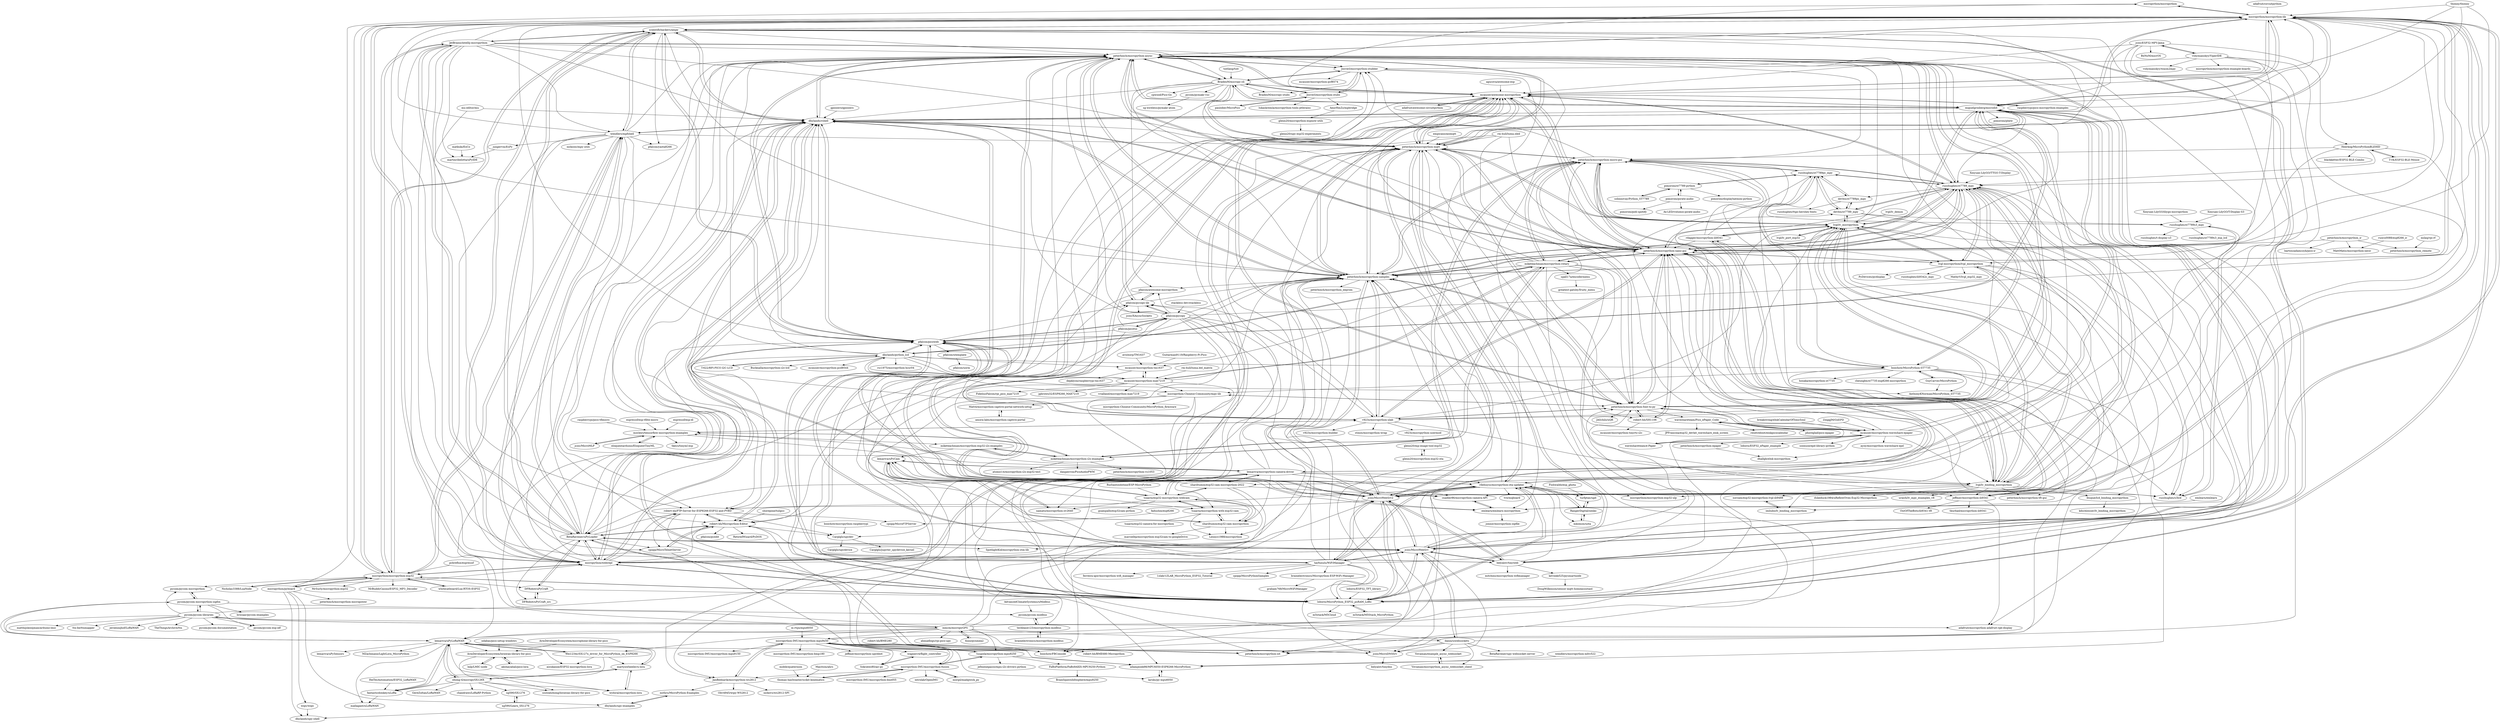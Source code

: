 digraph G {
"micropython/micropython" -> "micropython/micropython-lib" ["e"=1]
"micropython/micropython" -> "mcauser/awesome-micropython" ["e"=1]
"robert-hh/BME280" -> "robert-hh/BME680-Micropython"
"robert-hh/BME280" -> "peterhinch/micropython-iot"
"miguelgrinberg/microdot" -> "peterhinch/micropython-async"
"miguelgrinberg/microdot" -> "mcauser/awesome-micropython"
"miguelgrinberg/microdot" -> "jczic/MicroWebSrv2"
"miguelgrinberg/microdot" -> "peterhinch/micropython-samples"
"miguelgrinberg/microdot" -> "peterhinch/micropython-mqtt"
"miguelgrinberg/microdot" -> "micropython/micropython-lib"
"miguelgrinberg/microdot" -> "jczic/MicroWebSrv"
"miguelgrinberg/microdot" -> "belyalov/tinyweb"
"miguelgrinberg/microdot" -> "peterhinch/micropython-nano-gui"
"miguelgrinberg/microdot" -> "BradenM/micropy-cli"
"miguelgrinberg/microdot" -> "pfalcon/picoweb"
"miguelgrinberg/microdot" -> "lemariva/micropython-camera-driver"
"miguelgrinberg/microdot" -> "pimoroni/phew" ["e"=1]
"miguelgrinberg/microdot" -> "russhughes/st7789_mpy"
"miguelgrinberg/microdot" -> "dhylands/rshell"
"tayfunulu/WiFiManager" -> "cpopp/MicroPythonSamples"
"tayfunulu/WiFiManager" -> "rdehuyss/micropython-ota-updater"
"tayfunulu/WiFiManager" -> "jczic/MicroWebSrv2"
"tayfunulu/WiFiManager" -> "ferreira-igor/micropython-wifi_manager"
"tayfunulu/WiFiManager" -> "jczic/MicroWebSrv"
"tayfunulu/WiFiManager" -> "jczic/MicroDNSSrv"
"tayfunulu/WiFiManager" -> "peterhinch/micropython-mqtt"
"tayfunulu/WiFiManager" -> "loboris/MicroPython_ESP32_psRAM_LoBo"
"tayfunulu/WiFiManager" -> "brainelectronics/Micropython-ESP-WiFi-Manager"
"tayfunulu/WiFiManager" -> "robert-hh/Micropython-Editor"
"tayfunulu/WiFiManager" -> "1zlab/1ZLAB_MicroPython_ESP32_Tutorial" ["e"=1]
"tayfunulu/WiFiManager" -> "peterhinch/micropython-samples"
"tayfunulu/WiFiManager" -> "mcauser/awesome-micropython"
"tayfunulu/WiFiManager" -> "peterhinch/micropython-async"
"tayfunulu/WiFiManager" -> "peterhinch/micropython-font-to-py"
"thonny/thonny" -> "micropython/micropython-lib" ["e"=1]
"thonny/thonny" -> "mcauser/awesome-micropython" ["e"=1]
"thonny/thonny" -> "miguelgrinberg/microdot" ["e"=1]
"thonny/thonny" -> "peterhinch/micropython-nano-gui" ["e"=1]
"micropython/micropython-lib" -> "micropython/micropython" ["e"=1]
"micropython/micropython-lib" -> "peterhinch/micropython-async"
"micropython/micropython-lib" -> "mcauser/awesome-micropython"
"micropython/micropython-lib" -> "peterhinch/micropython-mqtt"
"micropython/micropython-lib" -> "micropython/micropython-esp32"
"micropython/micropython-lib" -> "micropython/webrepl"
"micropython/micropython-lib" -> "peterhinch/micropython-samples"
"micropython/micropython-lib" -> "dhylands/rshell"
"micropython/micropython-lib" -> "scientifichackers/ampy"
"micropython/micropython-lib" -> "loboris/MicroPython_ESP32_psRAM_LoBo"
"micropython/micropython-lib" -> "miguelgrinberg/microdot"
"micropython/micropython-lib" -> "peterhinch/micropython-nano-gui"
"micropython/micropython-lib" -> "jczic/MicroWebSrv2"
"micropython/micropython-lib" -> "jczic/MicroWebSrv"
"micropython/micropython-lib" -> "russhughes/st7789_mpy"
"avishorp/TM1637" -> "mcauser/micropython-tm1637" ["e"=1]
"mcauser/awesome-micropython" -> "peterhinch/micropython-async"
"mcauser/awesome-micropython" -> "peterhinch/micropython-samples"
"mcauser/awesome-micropython" -> "micropython/micropython-lib"
"mcauser/awesome-micropython" -> "peterhinch/micropython-nano-gui"
"mcauser/awesome-micropython" -> "miguelgrinberg/microdot"
"mcauser/awesome-micropython" -> "russhughes/st7789_mpy"
"mcauser/awesome-micropython" -> "peterhinch/micropython-mqtt"
"mcauser/awesome-micropython" -> "jczic/MicroWebSrv2"
"mcauser/awesome-micropython" -> "lvgl/lv_micropython"
"mcauser/awesome-micropython" -> "peterhinch/micropython-font-to-py"
"mcauser/awesome-micropython" -> "adafruit/awesome-circuitpython" ["e"=1]
"mcauser/awesome-micropython" -> "dhylands/rshell"
"mcauser/awesome-micropython" -> "v923z/micropython-ulab"
"mcauser/awesome-micropython" -> "loboris/MicroPython_ESP32_psRAM_LoBo"
"mcauser/awesome-micropython" -> "raspberrypi/pico-micropython-examples" ["e"=1]
"stackless-dev/stackless" -> "pfalcon/pycopy" ["e"=1]
"rm-hull/luma.led_matrix" -> "mcauser/micropython-max7219" ["e"=1]
"Mayitzin/ahrs" -> "thomas-haslwanter/scikit-kinematics" ["e"=1]
"lvgl/lv_port_esp32" -> "lvgl/lv_micropython" ["e"=1]
"agucova/awesome-esp" -> "mcauser/awesome-micropython" ["e"=1]
"emlearn/emlearn" -> "emlearn/emlearn-micropython" ["e"=1]
"peterhinch/micropython-nano-gui" -> "peterhinch/micropython-micro-gui"
"peterhinch/micropython-nano-gui" -> "peterhinch/micropython-font-to-py"
"peterhinch/micropython-nano-gui" -> "peterhinch/micropython-samples"
"peterhinch/micropython-nano-gui" -> "peterhinch/micropython-async"
"peterhinch/micropython-nano-gui" -> "mcauser/awesome-micropython"
"peterhinch/micropython-nano-gui" -> "lvgl/lv_micropython"
"peterhinch/micropython-nano-gui" -> "peterhinch/micropython-mqtt"
"peterhinch/micropython-nano-gui" -> "russhughes/st7789_mpy"
"peterhinch/micropython-nano-gui" -> "lvgl/lv_binding_micropython"
"peterhinch/micropython-nano-gui" -> "v923z/micropython-ulab"
"peterhinch/micropython-nano-gui" -> "robert-hh/SH1106"
"peterhinch/micropython-nano-gui" -> "miketeachman/micropython-rotary"
"peterhinch/micropython-nano-gui" -> "lvgl-micropython/lvgl_micropython"
"peterhinch/micropython-nano-gui" -> "jczic/MicroWebSrv2"
"peterhinch/micropython-nano-gui" -> "dhylands/rshell"
"Knio/pynmea2" -> "inmcm/micropyGPS" ["e"=1]
"espressif/esp-dl" -> "mocleiri/tensorflow-micropython-examples" ["e"=1]
"lemariva/uPyLoRaWAN" -> "Wei1234c/SX127x_driver_for_MicroPython_on_ESP8266"
"lemariva/uPyLoRaWAN" -> "fantasticdonkey/uLoRa"
"lemariva/uPyLoRaWAN" -> "martynwheeler/u-lora"
"lemariva/uPyLoRaWAN" -> "aizukanne/ESP32-micropython-lora"
"lemariva/uPyLoRaWAN" -> "wybiral/micropython-lora"
"lemariva/uPyLoRaWAN" -> "mallagant/uLoRaWAN"
"lemariva/uPyLoRaWAN" -> "lemariva/uPySensors"
"lemariva/uPyLoRaWAN" -> "ehong-tl/micropySX126X"
"lemariva/uPyLoRaWAN" -> "MZachmann/LightLora_MicroPython"
"lemariva/uPyLoRaWAN" -> "ArmDeveloperEcosystem/lorawan-library-for-pico"
"lemariva/uPyLoRaWAN" -> "jczic/MicroDNSSrv"
"lemariva/uPyLoRaWAN" -> "pycom/pycom-micropython-sigfox"
"tuupola/micropython-mpu9250" -> "micropython-IMU/micropython-mpu9x50"
"tuupola/micropython-mpu9250" -> "FaBoPlatform/FaBo9AXIS-MPU9250-Python"
"tuupola/micropython-mpu9250" -> "jefmenegazzo/mpu-i2c-drivers-python" ["e"=1]
"tuupola/micropython-mpu9250" -> "micropython-IMU/micropython-fusion"
"tuupola/micropython-mpu9250" -> "adamjezek98/MPU6050-ESP8266-MicroPython"
"tsaarni/esp32-micropython-webcam" -> "tsaarni/micropython-with-esp32-cam"
"tsaarni/esp32-micropython-webcam" -> "shariltumin/esp32-cam-micropython"
"tsaarni/esp32-micropython-webcam" -> "Lennyz1988/micropython"
"tsaarni/esp32-micropython-webcam" -> "lemariva/uPyCam"
"tsaarni/esp32-micropython-webcam" -> "lemariva/micropython-camera-driver"
"tsaarni/esp32-micropython-webcam" -> "namato/micropython-ov2640"
"tsaarni/esp32-micropython-webcam" -> "gsampallo/esp32cam-python"
"tsaarni/esp32-micropython-webcam" -> "shariltumin/esp32-cam-micropython-2022"
"Xinyuan-LilyGO/TTGO-T-Display" -> "russhughes/st7789_mpy" ["e"=1]
"loboris/MicroPython_ESP32_psRAM_LoBo" -> "peterhinch/micropython-async"
"loboris/MicroPython_ESP32_psRAM_LoBo" -> "m5stack/M5Stack_MicroPython" ["e"=1]
"loboris/MicroPython_ESP32_psRAM_LoBo" -> "jczic/MicroWebSrv"
"loboris/MicroPython_ESP32_psRAM_LoBo" -> "jczic/MicroWebSrv2"
"loboris/MicroPython_ESP32_psRAM_LoBo" -> "micropython/micropython-lib"
"loboris/MicroPython_ESP32_psRAM_LoBo" -> "micropython/webrepl"
"loboris/MicroPython_ESP32_psRAM_LoBo" -> "BetaRavener/uPyLoader"
"loboris/MicroPython_ESP32_psRAM_LoBo" -> "dhylands/rshell"
"loboris/MicroPython_ESP32_psRAM_LoBo" -> "m5stack/M5Cloud" ["e"=1]
"loboris/MicroPython_ESP32_psRAM_LoBo" -> "micropython/micropython-esp32"
"loboris/MicroPython_ESP32_psRAM_LoBo" -> "peterhinch/micropython-samples"
"loboris/MicroPython_ESP32_psRAM_LoBo" -> "russhughes/st7789_mpy"
"loboris/MicroPython_ESP32_psRAM_LoBo" -> "scientifichackers/ampy"
"loboris/MicroPython_ESP32_psRAM_LoBo" -> "lvgl/lv_micropython"
"loboris/MicroPython_ESP32_psRAM_LoBo" -> "rdehuyss/micropython-ota-updater"
"lvgl/lv_binding_micropython" -> "lvgl/lv_micropython"
"lvgl/lv_binding_micropython" -> "lvgl-micropython/lvgl_micropython"
"lvgl/lv_binding_micropython" -> "uraich/lv_mpy_examples_v8"
"lvgl/lv_binding_micropython" -> "peterhinch/micropython-micro-gui"
"lvgl/lv_binding_micropython" -> "russhughes/st7789_mpy"
"lvgl/lv_binding_micropython" -> "peterhinch/micropython-nano-gui"
"lvgl/lv_binding_micropython" -> "imliubo/lv_binding_micropython"
"lvgl/lv_binding_micropython" -> "dukeduck1984/uReflowOven-Esp32-Micropython" ["e"=1]
"lvgl/lv_binding_micropython" -> "peterhinch/micropython-tft-gui"
"lvgl/lv_binding_micropython" -> "lbuque/lcd_binding_micropython"
"lvgl/lv_binding_micropython" -> "russhughes/s3lcd"
"lvgl/lv_binding_micropython" -> "jeffmer/micropython-ili9341"
"lvgl/lv_binding_micropython" -> "rdagger/micropython-ili9341"
"lvgl/lv_binding_micropython" -> "norzam/esp32-micropython-lvgl-ili9488"
"m5stack/M5Stack_MicroPython" -> "loboris/MicroPython_ESP32_psRAM_LoBo" ["e"=1]
"waveshareteam/e-Paper" -> "mcauser/micropython-waveshare-epaper" ["e"=1]
"waveshareteam/e-Paper" -> "waveshareteam/Pico_ePaper_Code" ["e"=1]
"dhylands/python_lcd" -> "T-622/RPI-PICO-I2C-LCD" ["e"=1]
"dhylands/python_lcd" -> "mcauser/micropython-max7219"
"dhylands/python_lcd" -> "Bucknalla/micropython-i2c-lcd"
"dhylands/python_lcd" -> "peterhinch/micropython-samples"
"dhylands/python_lcd" -> "pfalcon/picoweb"
"dhylands/python_lcd" -> "mcauser/micropython-tm1637"
"dhylands/python_lcd" -> "mcauser/micropython-pcd8544"
"dhylands/python_lcd" -> "peterhinch/micropython-async"
"dhylands/python_lcd" -> "AnthonyKNorman/MicroPython_ST7735"
"dhylands/python_lcd" -> "micropython-Chinese-Community/mpy-lib"
"dhylands/python_lcd" -> "dhylands/rshell"
"dhylands/python_lcd" -> "rsc1975/micropython-hcsr04"
"dhylands/python_lcd" -> "miketeachman/micropython-rotary"
"dhylands/python_lcd" -> "robert-hh/FTP-Server-for-ESP8266-ESP32-and-PYBD"
"dhylands/python_lcd" -> "boochow/MicroPython-ST7735"
"rdehuyss/micropython-ota-updater" -> "RangerDigital/senko"
"rdehuyss/micropython-ota-updater" -> "tayfunulu/WiFiManager"
"rdehuyss/micropython-ota-updater" -> "peterhinch/micropython-mqtt"
"rdehuyss/micropython-ota-updater" -> "peterhinch/micropython-async"
"rdehuyss/micropython-ota-updater" -> "tve/mqboard"
"rdehuyss/micropython-ota-updater" -> "peterhinch/micropython-samples"
"rdehuyss/micropython-ota-updater" -> "robert-hh/FTP-Server-for-ESP8266-ESP32-and-PYBD"
"rdehuyss/micropython-ota-updater" -> "jczic/MicroWebSrv2"
"rdehuyss/micropython-ota-updater" -> "lemariva/uPyLoRaWAN"
"rdehuyss/micropython-ota-updater" -> "loboris/MicroPython_ESP32_psRAM_LoBo"
"rdehuyss/micropython-ota-updater" -> "pfalcon/picoweb"
"rdehuyss/micropython-ota-updater" -> "micropython/micropython-esp32-ulp"
"rdehuyss/micropython-ota-updater" -> "lvgl/lv_micropython"
"rdehuyss/micropython-ota-updater" -> "mkomon/uota"
"rdehuyss/micropython-ota-updater" -> "turfptax/ugit"
"mcauser/micropython-max7219" -> "vrialland/micropython-max7219"
"mcauser/micropython-max7219" -> "mcauser/micropython-tm1637"
"mcauser/micropython-max7219" -> "dhylands/python_lcd"
"mcauser/micropython-max7219" -> "FideliusFalcon/rpi_pico_max7219"
"mcauser/micropython-max7219" -> "JanBednarik/micropython-ws2812"
"mcauser/micropython-max7219" -> "jgbrown32/ESP8266_MAX7219"
"mcauser/micropython-max7219" -> "adamjezek98/MPU6050-ESP8266-MicroPython"
"mcauser/micropython-max7219" -> "peterhinch/micropython-samples"
"mcauser/micropython-max7219" -> "miketeachman/micropython-rotary"
"mcauser/micropython-max7219" -> "micropython-Chinese-Community/mpy-lib"
"pfalcon/pycopy" -> "pfalcon/pycopy-lib"
"pfalcon/pycopy" -> "peterhinch/micropython-samples"
"pfalcon/pycopy" -> "pfalcon/picoweb"
"pfalcon/pycopy" -> "peterhinch/micropython-async"
"pfalcon/pycopy" -> "pfalcon/awesome-micropython"
"pfalcon/pycopy" -> "pfalcon/picotui" ["e"=1]
"pfalcon/pycopy" -> "Carglglz/upydev"
"pfalcon/pycopy" -> "v923z/micropython-ulab"
"pfalcon/pycopy" -> "dhylands/rshell"
"pfalcon/pycopy" -> "jczic/MicroWebSrv2"
"pfalcon/pycopy" -> "BetaRavener/uPyLoader"
"pfalcon/pycopy" -> "loboris/MicroPython_ESP32_psRAM_LoBo"
"pfalcon/pycopy" -> "robert-hh/Micropython-Editor"
"pfalcon/pycopy" -> "micropython/micropython-lib"
"pfalcon/pycopy" -> "jczic/MicroWebSrv"
"DFRobot/uPyCraft_src" -> "DFRobot/uPyCraft"
"boochow/micropython-raspberrypi" -> "Carglglz/upydev" ["e"=1]
"micropython/pyboard" -> "micropython/micropython-lib"
"micropython/pyboard" -> "dhylands/upy-shell"
"micropython/pyboard" -> "peterhinch/micropython-micropower"
"micropython/pyboard" -> "micropython/micropython-esp32"
"micropython/pyboard" -> "wipy/wipy"
"micropython/pyboard" -> "dhylands/upy-examples"
"micropython/pyboard" -> "micropython/webrepl"
"belyalov/tinyweb" -> "jczic/MicroWebSrv2"
"belyalov/tinyweb" -> "peterhinch/micropython-async"
"belyalov/tinyweb" -> "pfalcon/picoweb"
"belyalov/tinyweb" -> "peterhinch/micropython-samples"
"belyalov/tinyweb" -> "miguelgrinberg/microdot"
"belyalov/tinyweb" -> "jczic/MicroWebSrv"
"belyalov/tinyweb" -> "mitchins/micropython-wifimanager"
"belyalov/tinyweb" -> "peterhinch/micropython-font-to-py"
"belyalov/tinyweb" -> "kevinkk525/pysmartnode"
"belyalov/tinyweb" -> "rdehuyss/micropython-ota-updater"
"adafruit/awesome-circuitpython" -> "mcauser/awesome-micropython" ["e"=1]
"lemariva/uPyCam" -> "lemariva/micropython-camera-driver"
"lemariva/uPyCam" -> "shariltumin/esp32-cam-micropython"
"lemariva/uPyCam" -> "tsaarni/esp32-micropython-webcam"
"lemariva/uPyCam" -> "tsaarni/micropython-with-esp32-cam"
"lemariva/uPyCam" -> "namato/micropython-ov2640"
"miketeachman/micropython-esp32-i2s-examples" -> "miketeachman/micropython-i2s-examples"
"miketeachman/micropython-esp32-i2s-examples" -> "lemariva/uPyCam"
"mcauser/micropython-waveshare-epaper" -> "peterhinch/micropython-font-to-py"
"mcauser/micropython-waveshare-epaper" -> "waveshareteam/Pico_ePaper_Code"
"mcauser/micropython-waveshare-epaper" -> "peterhinch/micropython-nano-gui"
"mcauser/micropython-waveshare-epaper" -> "ayoy/micropython-waveshare-epd"
"mcauser/micropython-waveshare-epaper" -> "peterhinch/micropython-epaper"
"mcauser/micropython-waveshare-epaper" -> "lvgl/lv_micropython"
"mcauser/micropython-waveshare-epaper" -> "lvgl/lv_binding_micropython"
"mcauser/micropython-waveshare-epaper" -> "peterhinch/micropython-micro-gui"
"mcauser/micropython-waveshare-epaper" -> "waveshareteam/e-Paper" ["e"=1]
"mcauser/micropython-waveshare-epaper" -> "boochow/FBConsole"
"mcauser/micropython-waveshare-epaper" -> "loboris/ESP32_ePaper_example" ["e"=1]
"mcauser/micropython-waveshare-epaper" -> "peterhinch/micropython-async"
"mcauser/micropython-waveshare-epaper" -> "peterhinch/micropython-mqtt"
"mcauser/micropython-waveshare-epaper" -> "dhallgb/eInk-micropython"
"mcauser/micropython-waveshare-epaper" -> "soonuse/epd-library-python" ["e"=1]
"lvgl/lv_demos" -> "lvgl/lv_micropython" ["e"=1]
"boochow/MicroPython-ST7735" -> "GuyCarver/MicroPython"
"boochow/MicroPython-ST7735" -> "hosaka/micropython-st7735"
"boochow/MicroPython-ST7735" -> "russhughes/st7789_mpy"
"boochow/MicroPython-ST7735" -> "cheungbx/st7735-esp8266-micropython"
"boochow/MicroPython-ST7735" -> "adafruit/micropython-adafruit-rgb-display"
"boochow/MicroPython-ST7735" -> "jeffmer/micropython-ili9341"
"boochow/MicroPython-ST7735" -> "russhughes/st7789py_mpy"
"boochow/MicroPython-ST7735" -> "AnthonyKNorman/MicroPython_ST7735"
"boochow/MicroPython-ST7735" -> "boochow/FBConsole"
"boochow/MicroPython-ST7735" -> "lvgl/lv_micropython"
"boochow/MicroPython-ST7735" -> "micropython-Chinese-Community/mpy-lib"
"boochow/MicroPython-ST7735" -> "adamjezek98/MPU6050-ESP8266-MicroPython"
"devbis/st7789_mpy" -> "devbis/st7789py_mpy"
"devbis/st7789_mpy" -> "russhughes/st7789_mpy"
"devbis/st7789_mpy" -> "russhughes/st7789py_mpy"
"devbis/st7789_mpy" -> "lvgl/lv_micropython"
"devbis/st7789_mpy" -> "russhughes/st7789s3_mpy"
"devbis/st7789_mpy" -> "russhughes/s3lcd"
"devbis/st7789py_mpy" -> "devbis/st7789_mpy"
"devbis/st7789py_mpy" -> "russhughes/st7789py_mpy"
"devbis/st7789py_mpy" -> "russhughes/ttgo-hershey-fonts"
"Carglglz/upydev" -> "Carglglz/upydevice"
"Carglglz/upydev" -> "Carglglz/jupyter_upydevice_kernel"
"ruoyu0088/esp8266_ir" -> "MattMatic/micropython-necir"
"RuiSantosdotme/ESP-MicroPython" -> "tsaarni/esp32-micropython-webcam" ["e"=1]
"BradenM/micropy-cli" -> "Josverl/micropython-stubber"
"BradenM/micropy-cli" -> "Josverl/micropython-stubs"
"BradenM/micropy-cli" -> "BradenM/micropy-stubs"
"BradenM/micropy-cli" -> "peterhinch/micropython-async"
"BradenM/micropy-cli" -> "peterhinch/micropython-samples"
"BradenM/micropy-cli" -> "peterhinch/micropython-mqtt"
"BradenM/micropy-cli" -> "pycom/pymakr-vsc"
"BradenM/micropy-cli" -> "peterhinch/micropython-nano-gui"
"BradenM/micropy-cli" -> "dhylands/rshell"
"BradenM/micropy-cli" -> "miguelgrinberg/microdot"
"BradenM/micropy-cli" -> "cpwood/Pico-Go" ["e"=1]
"BradenM/micropy-cli" -> "mcauser/awesome-micropython"
"BradenM/micropy-cli" -> "emlearn/emlearn-micropython"
"BradenM/micropy-cli" -> "pfalcon/awesome-micropython"
"miketeachman/micropython-rotary" -> "peterhinch/micropython-micro-gui"
"miketeachman/micropython-rotary" -> "peterhinch/micropython-nano-gui"
"miketeachman/micropython-rotary" -> "sgall17a/encodermenu"
"miketeachman/micropython-rotary" -> "russhughes/st7789_mpy"
"miketeachman/micropython-rotary" -> "mcauser/micropython-tm1637"
"miketeachman/micropython-rotary" -> "peterhinch/micropython-samples"
"miketeachman/micropython-rotary" -> "miketeachman/micropython-i2s-examples"
"miketeachman/micropython-rotary" -> "peterhinch/micropython-font-to-py"
"miketeachman/micropython-rotary" -> "mcauser/micropython-max7219"
"miketeachman/micropython-rotary" -> "lvgl/lv_binding_micropython"
"miketeachman/micropython-rotary" -> "SpotlightKid/micropython-stm-lib"
"miketeachman/micropython-rotary" -> "jeffmer/micropython-ili9341"
"miketeachman/micropython-rotary" -> "dhylands/python_lcd"
"miketeachman/micropython-rotary" -> "peterhinch/micropython-async"
"miketeachman/micropython-rotary" -> "mcauser/awesome-micropython"
"micropython-Chinese-Community/mpy-lib" -> "micropython-Chinese-Community/MicroPython_firmware"
"micropython-Chinese-Community/mpy-lib" -> "peterhinch/micropython-font-to-py"
"micropython-Chinese-Community/mpy-lib" -> "techbase123/micropython-modbus"
"micropython-Chinese-Community/mpy-lib" -> "peterhinch/micropython-iot"
"micropython-Chinese-Community/mpy-lib" -> "JanBednarik/micropython-ws2812"
"micropython-Chinese-Community/mpy-lib" -> "Matt4/micropython-captive-portal-network-setup"
"Wei1234c/SX127x_driver_for_MicroPython_on_ESP8266" -> "lemariva/uPyLoRaWAN"
"Wei1234c/SX127x_driver_for_MicroPython_on_ESP8266" -> "fantasticdonkey/uLoRa"
"Wei1234c/SX127x_driver_for_MicroPython_on_ESP8266" -> "aizukanne/ESP32-micropython-lora"
"Wei1234c/SX127x_driver_for_MicroPython_on_ESP8266" -> "martynwheeler/u-lora"
"fantasticdonkey/uLoRa" -> "lemariva/uPyLoRaWAN"
"fantasticdonkey/uLoRa" -> "mallagant/uLoRaWAN"
"tsaarni/micropython-with-esp32-cam" -> "tsaarni/esp32-camera-for-micropython"
"tsaarni/micropython-with-esp32-cam" -> "tsaarni/esp32-micropython-webcam"
"tsaarni/micropython-with-esp32-cam" -> "shariltumin/esp32-cam-micropython"
"tsaarni/micropython-with-esp32-cam" -> "Lennyz1988/micropython"
"lvgl/lv_micropython" -> "lvgl/lv_binding_micropython"
"lvgl/lv_micropython" -> "russhughes/st7789_mpy"
"lvgl/lv_micropython" -> "peterhinch/micropython-nano-gui"
"lvgl/lv_micropython" -> "peterhinch/micropython-micro-gui"
"lvgl/lv_micropython" -> "imliubo/lv_binding_micropython"
"lvgl/lv_micropython" -> "devbis/st7789_mpy"
"lvgl/lv_micropython" -> "rdagger/micropython-ili9341"
"lvgl/lv_micropython" -> "lvgl-micropython/lvgl_micropython"
"lvgl/lv_micropython" -> "lvgl/lv_port_esp32" ["e"=1]
"lvgl/lv_micropython" -> "peterhinch/micropython-tft-gui"
"lvgl/lv_micropython" -> "peterhinch/micropython-mqtt"
"lvgl/lv_micropython" -> "peterhinch/micropython-async"
"lvgl/lv_micropython" -> "mcauser/awesome-micropython"
"lvgl/lv_micropython" -> "peterhinch/micropython-font-to-py"
"lvgl/lv_micropython" -> "jeffmer/micropython-ili9341"
"pfalcon/awesome-micropython" -> "pfalcon/pycopy-lib"
"pfalcon/awesome-micropython" -> "boochow/FBConsole"
"jeffmer/micropython-ili9341" -> "rdagger/micropython-ili9341"
"jeffmer/micropython-ili9341" -> "adafruit/micropython-adafruit-rgb-display"
"jeffmer/micropython-ili9341" -> "tkurbad/micropython-ili9341"
"jeffmer/micropython-ili9341" -> "OutOfTheBots/ili9341-tft"
"HelTecAutomation/ESP32_LoRaWAN" -> "fantasticdonkey/uLoRa" ["e"=1]
"jczic/MicroMLP" -> "mocleiri/tensorflow-micropython-examples"
"RangerDigital/senko" -> "mkomon/uota"
"RangerDigital/senko" -> "turfptax/ugit"
"RangerDigital/senko" -> "rdehuyss/micropython-ota-updater"
"techbase123/micropython-modbus" -> "pycom/pycom-modbus"
"techbase123/micropython-modbus" -> "brainelectronics/micropython-modbus"
"Josverl/micropython-stubber" -> "Josverl/micropython-stubs"
"Josverl/micropython-stubber" -> "BradenM/micropy-cli"
"Josverl/micropython-stubber" -> "BradenM/micropy-stubs"
"Josverl/micropython-stubber" -> "micropython/micropython-esp32-ulp"
"Josverl/micropython-stubber" -> "emlearn/emlearn-micropython"
"Josverl/micropython-stubber" -> "peterhinch/micropython-async"
"Josverl/micropython-stubber" -> "cnadler86/micropython-camera-API"
"Josverl/micropython-stubber" -> "mcauser/micropython-pcf8574"
"kevinkk525/pysmartnode" -> "DougWilkinson/sensor-mqtt-homeassistant"
"Matt4/micropython-captive-portal-network-setup" -> "amora-labs/micropython-captive-portal"
"solinnovay/Python_ST7789" -> "pimoroni/st7789-python"
"pycom/pycom-modbus" -> "techbase123/micropython-modbus"
"v923z/micropython-usermod" -> "glenn20/mp-image-tool-esp32"
"moble/quaternion" -> "thomas-haslwanter/scikit-kinematics" ["e"=1]
"jczic/MicroWebSrv2" -> "jczic/MicroWebSrv"
"jczic/MicroWebSrv2" -> "belyalov/tinyweb"
"jczic/MicroWebSrv2" -> "miguelgrinberg/microdot"
"jczic/MicroWebSrv2" -> "peterhinch/micropython-samples"
"jczic/MicroWebSrv2" -> "loboris/MicroPython_ESP32_psRAM_LoBo"
"jczic/MicroWebSrv2" -> "dhylands/rshell"
"jczic/MicroWebSrv2" -> "peterhinch/micropython-nano-gui"
"jczic/MicroWebSrv2" -> "mcauser/awesome-micropython"
"jczic/MicroWebSrv2" -> "peterhinch/micropython-async"
"jczic/MicroWebSrv2" -> "peterhinch/micropython-mqtt"
"jczic/MicroWebSrv2" -> "jczic/MicroDNSSrv"
"jczic/MicroWebSrv2" -> "tayfunulu/WiFiManager"
"jczic/MicroWebSrv2" -> "robert-hh/FTP-Server-for-ESP8266-ESP32-and-PYBD"
"jczic/MicroWebSrv2" -> "micropython/micropython-lib"
"jczic/MicroWebSrv2" -> "pfalcon/picoweb"
"ehong-tl/micropySX126X" -> "siuwahzhong/lorawan-library-for-pico"
"ehong-tl/micropySX126X" -> "martynwheeler/u-lora"
"ehong-tl/micropySX126X" -> "fantasticdonkey/uLoRa"
"ehong-tl/micropySX126X" -> "GereZoltan/LoRaWAN"
"ehong-tl/micropySX126X" -> "wybiral/micropython-lora"
"ehong-tl/micropySX126X" -> "chandrawi/LoRaRF-Python"
"ehong-tl/micropySX126X" -> "xg590/SX1276"
"ehong-tl/micropySX126X" -> "lemariva/uPyLoRaWAN"
"inmcm/micropyGPS" -> "peterhinch/micropython-async"
"inmcm/micropyGPS" -> "peterhinch/micropython-samples"
"inmcm/micropyGPS" -> "pycom/pycom-libraries"
"inmcm/micropyGPS" -> "micropython-IMU/micropython-mpu9x50"
"inmcm/micropyGPS" -> "Knio/pynmea2" ["e"=1]
"inmcm/micropyGPS" -> "tuupola/micropython-mpu9250"
"inmcm/micropyGPS" -> "peterhinch/micropython-iot"
"inmcm/micropyGPS" -> "rdehuyss/micropython-ota-updater"
"inmcm/micropyGPS" -> "lemariva/uPyLoRaWAN"
"inmcm/micropyGPS" -> "Wei1234c/SX127x_driver_for_MicroPython_on_ESP8266"
"inmcm/micropyGPS" -> "ahmadlogs/rpi-pico-upy"
"inmcm/micropyGPS" -> "peterhinch/micropython-mqtt"
"inmcm/micropyGPS" -> "danni/uwebsockets"
"inmcm/micropyGPS" -> "dhylands/rshell"
"peterhinch/micropython_ir" -> "bartoszadamczyk/pico-ir"
"peterhinch/micropython_ir" -> "peterhinch/micropython_remote"
"peterhinch/micropython_ir" -> "MattMatic/micropython-necir"
"peterhinch/micropython_ir" -> "peterhinch/micropython-nano-gui"
"rm-hull/luma.oled" -> "robert-hh/SH1106" ["e"=1]
"rm-hull/luma.oled" -> "peterhinch/micropython-nano-gui" ["e"=1]
"rm-hull/luma.oled" -> "BetaRavener/uPyLoader" ["e"=1]
"rm-hull/luma.oled" -> "peterhinch/micropython-mqtt" ["e"=1]
"lemariva/micropython-camera-driver" -> "shariltumin/esp32-cam-micropython-2022"
"lemariva/micropython-camera-driver" -> "lemariva/uPyCam"
"lemariva/micropython-camera-driver" -> "tsaarni/esp32-micropython-webcam"
"lemariva/micropython-camera-driver" -> "cnadler86/micropython-camera-API"
"lemariva/micropython-camera-driver" -> "tsaarni/micropython-with-esp32-cam"
"lemariva/micropython-camera-driver" -> "shariltumin/esp32-cam-micropython"
"lemariva/micropython-camera-driver" -> "namato/micropython-ov2640"
"lemariva/micropython-camera-driver" -> "peterhinch/micropython-samples"
"lemariva/micropython-camera-driver" -> "peterhinch/micropython-async"
"lemariva/micropython-camera-driver" -> "mocleiri/tensorflow-micropython-examples"
"lemariva/micropython-camera-driver" -> "miguelgrinberg/microdot"
"lemariva/micropython-camera-driver" -> "peterhinch/micropython-nano-gui"
"lemariva/micropython-camera-driver" -> "peterhinch/micropython-mqtt"
"lemariva/micropython-camera-driver" -> "lvgl/lv_binding_micropython"
"lemariva/micropython-camera-driver" -> "rdehuyss/micropython-ota-updater"
"JanBednarik/micropython-ws2812" -> "nickovs/ws2812-SPI"
"JanBednarik/micropython-ws2812" -> "Oliv4945/wipy-WS2812"
"JanBednarik/micropython-ws2812" -> "mithru/MicroPython-Examples"
"JanBednarik/micropython-ws2812" -> "micropython-IMU/micropython-mpu9x50"
"v923z/micropython-ulab" -> "peterhinch/micropython-samples"
"v923z/micropython-ulab" -> "peterhinch/micropython-nano-gui"
"v923z/micropython-ulab" -> "v923z/micropython-builder"
"v923z/micropython-ulab" -> "v923z/micropython-usermod"
"v923z/micropython-ulab" -> "peterhinch/micropython-async"
"v923z/micropython-ulab" -> "peterhinch/micropython-font-to-py"
"v923z/micropython-ulab" -> "Josverl/micropython-stubber"
"v923z/micropython-ulab" -> "mocleiri/tensorflow-micropython-examples"
"v923z/micropython-ulab" -> "mcauser/awesome-micropython"
"v923z/micropython-ulab" -> "lvgl/lv_micropython"
"v923z/micropython-ulab" -> "pfalcon/pycopy-lib"
"v923z/micropython-ulab" -> "dhylands/rshell"
"v923z/micropython-ulab" -> "lvgl/lv_binding_micropython"
"v923z/micropython-ulab" -> "russhughes/st7789_mpy"
"v923z/micropython-ulab" -> "stinos/micropython-wrap"
"T-vK/ESP32-BLE-Mouse" -> "Heerkog/MicroPythonBLEHID" ["e"=1]
"rdagger/micropython-ili9341" -> "jeffmer/micropython-ili9341"
"rdagger/micropython-ili9341" -> "lvgl/lv_micropython"
"rdagger/micropython-ili9341" -> "peterhinch/micropython-nano-gui"
"rdagger/micropython-ili9341" -> "lvgl/lv_binding_micropython"
"rdagger/micropython-ili9341" -> "russhughes/st7789py_mpy"
"rdagger/micropython-ili9341" -> "peterhinch/micropython-micro-gui"
"rdagger/micropython-ili9341" -> "russhughes/st7789_mpy"
"russhughes/st7789_mpy" -> "devbis/st7789_mpy"
"russhughes/st7789_mpy" -> "russhughes/st7789py_mpy"
"russhughes/st7789_mpy" -> "lvgl/lv_micropython"
"russhughes/st7789_mpy" -> "peterhinch/micropython-micro-gui"
"russhughes/st7789_mpy" -> "peterhinch/micropython-nano-gui"
"russhughes/st7789_mpy" -> "peterhinch/micropython-font-to-py"
"russhughes/st7789_mpy" -> "lvgl/lv_binding_micropython"
"russhughes/st7789_mpy" -> "peterhinch/micropython-samples"
"russhughes/st7789_mpy" -> "russhughes/s3lcd"
"russhughes/st7789_mpy" -> "devbis/st7789py_mpy"
"russhughes/st7789_mpy" -> "mcauser/awesome-micropython"
"russhughes/st7789_mpy" -> "peterhinch/micropython-async"
"russhughes/st7789_mpy" -> "lvgl-micropython/lvgl_micropython"
"russhughes/st7789_mpy" -> "boochow/MicroPython-ST7735"
"russhughes/st7789_mpy" -> "miketeachman/micropython-rotary"
"empicano/aiomqtt" -> "peterhinch/micropython-mqtt" ["e"=1]
"imliubo/lv_binding_micropython" -> "norzam/esp32-micropython-lvgl-ili9488"
"pfalcon/utemplate" -> "pfalcon/uorm"
"pfalcon/pycopy-lib" -> "pfalcon/pycopy"
"pfalcon/pycopy-lib" -> "pfalcon/awesome-micropython"
"pfalcon/pycopy-lib" -> "peterhinch/micropython-async"
"pfalcon/pycopy-lib" -> "peterhinch/micropython-samples"
"pfalcon/pycopy-lib" -> "jczic/XAsyncSockets"
"russhughes/st7789py_mpy" -> "devbis/st7789py_mpy"
"russhughes/st7789py_mpy" -> "russhughes/st7789_mpy"
"russhughes/st7789py_mpy" -> "devbis/st7789_mpy"
"russhughes/st7789py_mpy" -> "russhughes/s3lcd"
"russhughes/st7789py_mpy" -> "russhughes/st7789s3_mpy"
"russhughes/st7789py_mpy" -> "boochow/MicroPython-ST7735"
"russhughes/st7789py_mpy" -> "pimoroni/st7789-python"
"russhughes/st7789py_mpy" -> "peterhinch/micropython-micro-gui"
"eloquentarduino/EloquentTinyML" -> "mocleiri/tensorflow-micropython-examples" ["e"=1]
"pimoroni/pirate-audio" -> "pimoroni/st7789-python"
"pimoroni/pirate-audio" -> "pimoroni/pidi-spotify"
"pimoroni/pirate-audio" -> "Ax-LED/volumio-pirate-audio"
"pfalcon/picoweb" -> "jczic/MicroWebSrv"
"pfalcon/picoweb" -> "peterhinch/micropython-async"
"pfalcon/picoweb" -> "belyalov/tinyweb"
"pfalcon/picoweb" -> "pfalcon/pycopy"
"pfalcon/picoweb" -> "micropython/webrepl"
"pfalcon/picoweb" -> "scientifichackers/ampy"
"pfalcon/picoweb" -> "pfalcon/pycopy-lib"
"pfalcon/picoweb" -> "dhylands/rshell"
"pfalcon/picoweb" -> "jczic/MicroWebSrv2"
"pfalcon/picoweb" -> "rdehuyss/micropython-ota-updater"
"pfalcon/picoweb" -> "pfalcon/utemplate"
"pfalcon/picoweb" -> "dhylands/python_lcd"
"pfalcon/picoweb" -> "miguelgrinberg/microdot"
"pfalcon/picoweb" -> "micropython/micropython-lib"
"pfalcon/picoweb" -> "BetaRavener/uPyLoader"
"pimoroni/st7789-python" -> "solinnovay/Python_ST7789"
"pimoroni/st7789-python" -> "pimoroni/pirate-audio"
"pimoroni/st7789-python" -> "pimoroni/displayhatmini-python"
"pimoroni/st7789-python" -> "russhughes/st7789py_mpy"
"GuyCarver/MicroPython" -> "boochow/MicroPython-ST7735"
"GuyCarver/MicroPython" -> "AnthonyKNorman/MicroPython_ST7735"
"norzam/esp32-micropython-lvgl-ili9488" -> "imliubo/lv_binding_micropython"
"mithru/MicroPython-Examples" -> "dhylands/upy-examples"
"dhylands/upy-examples" -> "mithru/MicroPython-Examples"
"dhylands/upy-examples" -> "dhylands/upy-shell"
"shariltumin/esp32-cam-micropython" -> "tsaarni/esp32-micropython-webcam"
"shariltumin/esp32-cam-micropython" -> "tsaarni/micropython-with-esp32-cam"
"shariltumin/esp32-cam-micropython" -> "lemariva/uPyCam"
"shariltumin/esp32-cam-micropython" -> "Lennyz1988/micropython"
"shariltumin/esp32-cam-micropython" -> "marcielbp/micropython-esp32cam-to-googleDrive"
"wybiral/micropython-lora" -> "martynwheeler/u-lora"
"raspberrypi/pico-micropython-examples" -> "mcauser/awesome-micropython" ["e"=1]
"raspberrypi/pico-micropython-examples" -> "micropython/micropython-lib" ["e"=1]
"robert-hh/Micropython-Editor" -> "cpopp/MicroTelnetServer"
"robert-hh/Micropython-Editor" -> "pfalcon/pyedit"
"robert-hh/Micropython-Editor" -> "boochow/FBConsole"
"robert-hh/Micropython-Editor" -> "robert-hh/FTP-Server-for-ESP8266-ESP32-and-PYBD"
"robert-hh/Micropython-Editor" -> "Carglglz/upydev"
"robert-hh/Micropython-Editor" -> "dhylands/rshell"
"robert-hh/Micropython-Editor" -> "BetaRavener/uPyLoader"
"robert-hh/Micropython-Editor" -> "RetiredWizard/PyDOS" ["e"=1]
"lnlp/LMIC-node" -> "ArmDeveloperEcosystem/lorawan-library-for-pico" ["e"=1]
"T-622/RPI-PICO-I2C-LCD" -> "dhylands/python_lcd" ["e"=1]
"raspberrypi/pico-tflmicro" -> "mocleiri/tensorflow-micropython-examples" ["e"=1]
"micropython-IMU/micropython-fusion" -> "micropython-IMU/micropython-mpu9x50"
"micropython-IMU/micropython-fusion" -> "tuupola/micropython-mpu9250"
"micropython-IMU/micropython-fusion" -> "thomas-haslwanter/scikit-kinematics"
"micropython-IMU/micropython-fusion" -> "morgil/madgwick_py" ["e"=1]
"micropython-IMU/micropython-fusion" -> "micropython-IMU/micropython-bno055"
"micropython-IMU/micropython-fusion" -> "introlab/OpenIMU" ["e"=1]
"micropython-IMU/micropython-fusion" -> "JanBednarik/micropython-ws2812"
"micropython-IMU/micropython-mpu9x50" -> "micropython-IMU/micropython-fusion"
"micropython-IMU/micropython-mpu9x50" -> "tuupola/micropython-mpu9250"
"micropython-IMU/micropython-mpu9x50" -> "micropython-IMU/micropython-mpu9150"
"micropython-IMU/micropython-mpu9x50" -> "larsks/py-mpu6050"
"micropython-IMU/micropython-mpu9x50" -> "JanBednarik/micropython-ws2812"
"micropython-IMU/micropython-mpu9x50" -> "wagnerc4/flight_controller"
"micropython-IMU/micropython-mpu9x50" -> "micropython-IMU/micropython-bmp180"
"micropython-IMU/micropython-mpu9x50" -> "boochow/FBConsole"
"micropython-IMU/micropython-mpu9x50" -> "peterhinch/micropython-nano-gui"
"micropython-IMU/micropython-mpu9x50" -> "Sokrates80/air-py"
"micropython-IMU/micropython-mpu9x50" -> "jeffmer/micropython-upybbot"
"micropython-IMU/micropython-mpu9x50" -> "adamjezek98/MPU6050-ESP8266-MicroPython"
"m-rtijn/mpu6050" -> "micropython-IMU/micropython-mpu9x50" ["e"=1]
"peterhinch/micropython-micro-gui" -> "peterhinch/micropython-nano-gui"
"peterhinch/micropython-micro-gui" -> "russhughes/st7789_mpy"
"peterhinch/micropython-micro-gui" -> "peterhinch/micropython-font-to-py"
"peterhinch/micropython-micro-gui" -> "lvgl/lv_micropython"
"peterhinch/micropython-micro-gui" -> "peterhinch/micropython-samples"
"peterhinch/micropython-micro-gui" -> "lvgl/lv_binding_micropython"
"peterhinch/micropython-micro-gui" -> "miketeachman/micropython-rotary"
"peterhinch/micropython-micro-gui" -> "peterhinch/micropython-mqtt"
"peterhinch/micropython-micro-gui" -> "russhughes/s3lcd"
"peterhinch/micropython-micro-gui" -> "miketeachman/micropython-i2s-examples"
"peterhinch/micropython-micro-gui" -> "peterhinch/micropython-async"
"peterhinch/micropython-micro-gui" -> "Josverl/micropython-stubber"
"peterhinch/micropython-micro-gui" -> "russhughes/st7789py_mpy"
"peterhinch/micropython-micro-gui" -> "peterhinch/micropython-iot"
"peterhinch/micropython-micro-gui" -> "lvgl-micropython/lvgl_micropython"
"breakstring/eInkCalendarOfToxicSoul" -> "mcauser/micropython-waveshare-epaper" ["e"=1]
"ArmDeveloperEcosystem/microphone-library-for-pico" -> "ArmDeveloperEcosystem/lorawan-library-for-pico" ["e"=1]
"mocleiri/tensorflow-micropython-examples" -> "jczic/MicroMLP"
"mocleiri/tensorflow-micropython-examples" -> "miketeachman/micropython-i2s-examples"
"mocleiri/tensorflow-micropython-examples" -> "emlearn/emlearn-micropython"
"mocleiri/tensorflow-micropython-examples" -> "v923z/micropython-ulab"
"mocleiri/tensorflow-micropython-examples" -> "miketeachman/micropython-esp32-i2s-examples"
"mocleiri/tensorflow-micropython-examples" -> "eloquentarduino/EloquentTinyML" ["e"=1]
"mocleiri/tensorflow-micropython-examples" -> "tkeyo/tinyml-esp" ["e"=1]
"sgall17a/encodermenu" -> "greatest-gatsby/fruity_menu"
"miketeachman/micropython-i2s-examples" -> "miketeachman/micropython-esp32-i2s-examples"
"miketeachman/micropython-i2s-examples" -> "mocleiri/tensorflow-micropython-examples"
"miketeachman/micropython-i2s-examples" -> "peterhinch/micropython-micro-gui"
"miketeachman/micropython-i2s-examples" -> "danjperron/PicoAudioPWM" ["e"=1]
"miketeachman/micropython-i2s-examples" -> "peterhinch/micropython-vs1053"
"miketeachman/micropython-i2s-examples" -> "miketeachman/micropython-rotary"
"miketeachman/micropython-i2s-examples" -> "atomic14/micropython-i2s-esp32-test"
"pfalcon/picotui" -> "pfalcon/pycopy" ["e"=1]
"pfalcon/picotui" -> "robert-hh/Micropython-Editor" ["e"=1]
"pfalcon/picotui" -> "pfalcon/pycopy-lib" ["e"=1]
"pfalcon/picotui" -> "pfalcon/picoweb" ["e"=1]
"Heerkog/MicroPythonBLEHID" -> "russhughes/st7789_mpy"
"Heerkog/MicroPythonBLEHID" -> "blackketter/ESP32-BLE-Combo" ["e"=1]
"Heerkog/MicroPythonBLEHID" -> "peterhinch/micropython-nano-gui"
"Heerkog/MicroPythonBLEHID" -> "micropython/micropython-esp32-ulp"
"Heerkog/MicroPythonBLEHID" -> "peterhinch/micropython-micro-gui"
"Heerkog/MicroPythonBLEHID" -> "T-vK/ESP32-BLE-Mouse" ["e"=1]
"waveshareteam/Pico_ePaper_Code" -> "phoreglad/pico-epaper"
"waveshareteam/Pico_ePaper_Code" -> "JPFrancoia/esp32_devkit_waveshare_eink_screen"
"waveshareteam/Pico_ePaper_Code" -> "mcauser/micropython-waveshare-epaper"
"waveshareteam/Pico_ePaper_Code" -> "resetreboot/einkpicocalendar"
"ndabas/pico-setup-windows" -> "ArmDeveloperEcosystem/lorawan-library-for-pico" ["e"=1]
"Josverl/micropython-stubs" -> "Josverl/micropython-stubber"
"Josverl/micropython-stubs" -> "BradenM/micropy-cli"
"Josverl/micropython-stubs" -> "lukaskremla/micropython-tools-jetbrains"
"Josverl/micropython-stubs" -> "AmirHmZz/mpbridge"
"Josverl/micropython-stubs" -> "paulober/MicroPico" ["e"=1]
"wipy/wipy" -> "dhylands/upy-shell"
"xg590/Learn_SX1276" -> "xg590/SX1276"
"xg590/SX1276" -> "xg590/Learn_SX1276"
"ArmDeveloperEcosystem/lorawan-library-for-pico" -> "akshayabali/pico-lora"
"ArmDeveloperEcosystem/lorawan-library-for-pico" -> "lnlp/LMIC-node" ["e"=1]
"ArmDeveloperEcosystem/lorawan-library-for-pico" -> "siuwahzhong/lorawan-library-for-pico"
"brainelectronics/micropython-modbus" -> "techbase123/micropython-modbus"
"martynwheeler/u-lora" -> "wybiral/micropython-lora"
"martynwheeler/u-lora" -> "lemariva/uPyLoRaWAN"
"martynwheeler/u-lora" -> "ehong-tl/micropySX126X"
"peterhinch/micropython-epaper" -> "dhallgb/eInk-micropython"
"peterhinch/micropython-samples" -> "peterhinch/micropython-async"
"peterhinch/micropython-samples" -> "peterhinch/micropython-mqtt"
"peterhinch/micropython-samples" -> "peterhinch/micropython-nano-gui"
"peterhinch/micropython-samples" -> "mcauser/awesome-micropython"
"peterhinch/micropython-samples" -> "peterhinch/micropython-font-to-py"
"peterhinch/micropython-samples" -> "v923z/micropython-ulab"
"peterhinch/micropython-samples" -> "peterhinch/micropython-micro-gui"
"peterhinch/micropython-samples" -> "peterhinch/micropython_eeprom"
"peterhinch/micropython-samples" -> "russhughes/st7789_mpy"
"peterhinch/micropython-samples" -> "peterhinch/micropython-iot"
"peterhinch/micropython-samples" -> "micropython/micropython-lib"
"peterhinch/micropython-samples" -> "dhylands/rshell"
"peterhinch/micropython-samples" -> "miguelgrinberg/microdot"
"peterhinch/micropython-samples" -> "jczic/MicroWebSrv2"
"peterhinch/micropython-samples" -> "pfalcon/awesome-micropython"
"dhylands/rshell" -> "scientifichackers/ampy"
"dhylands/rshell" -> "wendlers/mpfshell"
"dhylands/rshell" -> "peterhinch/micropython-async"
"dhylands/rshell" -> "micropython/micropython-lib"
"dhylands/rshell" -> "peterhinch/micropython-samples"
"dhylands/rshell" -> "jczic/MicroWebSrv"
"dhylands/rshell" -> "micropython/webrepl"
"dhylands/rshell" -> "jczic/MicroWebSrv2"
"dhylands/rshell" -> "robert-hh/Micropython-Editor"
"dhylands/rshell" -> "peterhinch/micropython-nano-gui"
"dhylands/rshell" -> "loboris/MicroPython_ESP32_psRAM_LoBo"
"dhylands/rshell" -> "pfalcon/picoweb"
"dhylands/rshell" -> "mcauser/awesome-micropython"
"dhylands/rshell" -> "peterhinch/micropython-mqtt"
"dhylands/rshell" -> "robert-hh/FTP-Server-for-ESP8266-ESP32-and-PYBD"
"toitlang/toit" -> "BradenM/micropy-cli" ["e"=1]
"gpiozero/gpiozero" -> "dhylands/rshell" ["e"=1]
"Guitarman9119/Raspberry-Pi-Pico-" -> "mcauser/micropython-tm1637" ["e"=1]
"mu-editor/mu" -> "dhylands/rshell" ["e"=1]
"mu-editor/mu" -> "micropython/webrepl" ["e"=1]
"Xinyuan-LilyGO/lilygo-micropython" -> "russhughes/st7789s3_mpy" ["e"=1]
"morgil/madgwick_py" -> "micropython-IMU/micropython-fusion" ["e"=1]
"shorepine/tulipcc" -> "robert-hh/Micropython-Editor" ["e"=1]
"espressif/esp-tflite-micro" -> "mocleiri/tensorflow-micropython-examples" ["e"=1]
"akshayabali/pico-lora" -> "ArmDeveloperEcosystem/lorawan-library-for-pico"
"mkomon/uota" -> "RangerDigital/senko"
"wagnerc4/flight_controller" -> "Sokrates80/air-py"
"AdvancedClimateSystems/uModbus" -> "pycom/pycom-modbus" ["e"=1]
"matkuki/ExCo" -> "martinribelotta/uPyIDE" ["e"=1]
"Vovaman/micropython_async_websocket_client" -> "Vovaman/example_async_websocket"
"brainelectronics/Micropython-ESP-WiFi-Manager" -> "graham768/MicroWiFiManager"
"Vovaman/example_async_websocket" -> "Vovaman/micropython_async_websocket_client"
"paulober/MicroPico" -> "Josverl/micropython-stubs" ["e"=1]
"Xinyuan-LilyGO/T-Display-S3" -> "russhughes/st7789s3_mpy" ["e"=1]
"turfptax/ugit" -> "RangerDigital/senko"
"Nicholas3388/LuaNode" -> "micropython/micropython-esp32" ["e"=1]
"Fishwaldo/esp_ghota" -> "turfptax/ugit" ["e"=1]
"jczic/ESP32-MPY-Jama" -> "BxNxM/micrOS"
"jczic/ESP32-MPY-Jama" -> "jczic/MicroWebSrv2"
"jczic/ESP32-MPY-Jama" -> "Heerkog/MicroPythonBLEHID"
"jczic/ESP32-MPY-Jama" -> "mcauser/awesome-micropython"
"jczic/ESP32-MPY-Jama" -> "vshymanskyy/ViperIDE"
"jczic/ESP32-MPY-Jama" -> "miguelgrinberg/microdot"
"jczic/ESP32-MPY-Jama" -> "shariltumin/esp32-cam-micropython-2022"
"milaq/rpi-rf" -> "peterhinch/micropython_remote" ["e"=1]
"thomas-haslwanter/scikit-kinematics" -> "micropython-IMU/micropython-fusion"
"wendlers/mpfshell" -> "scientifichackers/ampy"
"wendlers/mpfshell" -> "dhylands/rshell"
"wendlers/mpfshell" -> "micropython/webrepl"
"wendlers/mpfshell" -> "cpopp/MicroTelnetServer"
"wendlers/mpfshell" -> "BetaRavener/uPyLoader"
"wendlers/mpfshell" -> "jungervin/EsPy"
"wendlers/mpfshell" -> "pfalcon/yaota8266"
"wendlers/mpfshell" -> "peterhinch/micropython-async"
"wendlers/mpfshell" -> "nickzoic/mpy-utils"
"wendlers/mpfshell" -> "robert-hh/FTP-Server-for-ESP8266-ESP32-and-PYBD"
"wendlers/mpfshell" -> "peterhinch/micropython-mqtt"
"wendlers/mpfshell" -> "robert-hh/Micropython-Editor"
"wendlers/mpfshell" -> "micropython/micropython-lib"
"wendlers/mpfshell" -> "lemariva/uPyLoRaWAN"
"wendlers/mpfshell" -> "micropython/micropython-esp32"
"micropython/webrepl" -> "micropython/micropython-esp32"
"micropython/webrepl" -> "scientifichackers/ampy"
"micropython/webrepl" -> "micropython/micropython-lib"
"micropython/webrepl" -> "wendlers/mpfshell"
"micropython/webrepl" -> "jczic/MicroWebSrv"
"micropython/webrepl" -> "dhylands/rshell"
"micropython/webrepl" -> "peterhinch/micropython-mqtt"
"micropython/webrepl" -> "loboris/MicroPython_ESP32_psRAM_LoBo"
"micropython/webrepl" -> "pfalcon/picoweb"
"micropython/webrepl" -> "peterhinch/micropython-async"
"micropython/webrepl" -> "BetaRavener/uPyLoader"
"micropython/webrepl" -> "robert-hh/FTP-Server-for-ESP8266-ESP32-and-PYBD"
"micropython/webrepl" -> "peterhinch/micropython-samples"
"micropython/webrepl" -> "jczic/MicroWebSrv2"
"micropython/webrepl" -> "robert-hh/Micropython-Editor"
"shariltumin/esp32-cam-micropython-2022" -> "lemariva/micropython-camera-driver"
"shariltumin/esp32-cam-micropython-2022" -> "tsaarni/esp32-micropython-webcam"
"shariltumin/esp32-cam-micropython-2022" -> "lemariva/uPyCam"
"shariltumin/esp32-cam-micropython-2022" -> "cnadler86/micropython-camera-API"
"shariltumin/esp32-cam-micropython-2022" -> "shariltumin/esp32-cam-micropython"
"shariltumin/esp32-cam-micropython-2022" -> "boochow/FBConsole"
"russhughes/st7789s3_mpy" -> "russhughes/s3lcd"
"russhughes/st7789s3_mpy" -> "russhughes/t-display-s3"
"russhughes/st7789s3_mpy" -> "russhughes/st7789s3_esp_lcd"
"AmirHmZz/mpbridge" -> "glenn20/micropython-espnow-utils"
"glenn20/micropython-espnow-utils" -> "glenn20/upy-esp32-experiments"
"lbuque/lcd_binding_micropython" -> "kdschlosser/lv_binding_micropython"
"adafruit/circuitpython" -> "micropython/micropython-lib" ["e"=1]
"danni/uwebsockets" -> "Vovaman/micropython_async_websocket_client"
"danni/uwebsockets" -> "BetaRavener/upy-websocket-server"
"danni/uwebsockets" -> "jczic/MicroWebSrv"
"danni/uwebsockets" -> "Vovaman/example_async_websocket"
"danni/uwebsockets" -> "jczic/MicroDNSSrv"
"danni/uwebsockets" -> "peterhinch/micropython-iot"
"danni/uwebsockets" -> "peterhinch/micropython-async"
"danni/uwebsockets" -> "pfalcon/pycopy-lib"
"wendlers/micropython-mfrc522" -> "adamjezek98/MPU6050-ESP8266-MicroPython" ["e"=1]
"BetaRavener/uPyLoader" -> "scientifichackers/ampy"
"BetaRavener/uPyLoader" -> "wendlers/mpfshell"
"BetaRavener/uPyLoader" -> "robert-hh/Micropython-Editor"
"BetaRavener/uPyLoader" -> "cpopp/MicroTelnetServer"
"BetaRavener/uPyLoader" -> "loboris/MicroPython_ESP32_psRAM_LoBo"
"BetaRavener/uPyLoader" -> "DFRobot/uPyCraft_src"
"BetaRavener/uPyLoader" -> "JetBrains/intellij-micropython"
"BetaRavener/uPyLoader" -> "micropython/webrepl"
"BetaRavener/uPyLoader" -> "DFRobot/uPyCraft"
"BetaRavener/uPyLoader" -> "SpotlightKid/micropython-stm-lib"
"BetaRavener/uPyLoader" -> "robert-hh/FTP-Server-for-ESP8266-ESP32-and-PYBD"
"BetaRavener/uPyLoader" -> "peterhinch/micropython-async"
"BetaRavener/uPyLoader" -> "micropython/micropython-lib"
"BetaRavener/uPyLoader" -> "jczic/MicroWebSrv"
"BetaRavener/uPyLoader" -> "dhylands/rshell"
"emlearn/emlearn-micropython" -> "cnadler86/micropython-camera-API"
"emlearn/emlearn-micropython" -> "jonnor/micropython-zipfile"
"scientifichackers/ampy" -> "wendlers/mpfshell"
"scientifichackers/ampy" -> "dhylands/rshell"
"scientifichackers/ampy" -> "micropython/webrepl"
"scientifichackers/ampy" -> "micropython/micropython-lib"
"scientifichackers/ampy" -> "BetaRavener/uPyLoader"
"scientifichackers/ampy" -> "peterhinch/micropython-async"
"scientifichackers/ampy" -> "pfalcon/picoweb"
"scientifichackers/ampy" -> "micropython/micropython-esp32"
"scientifichackers/ampy" -> "loboris/MicroPython_ESP32_psRAM_LoBo"
"scientifichackers/ampy" -> "peterhinch/micropython-mqtt"
"scientifichackers/ampy" -> "JetBrains/intellij-micropython"
"scientifichackers/ampy" -> "jczic/MicroWebSrv2"
"scientifichackers/ampy" -> "pfalcon/yaota8266"
"scientifichackers/ampy" -> "rdehuyss/micropython-ota-updater"
"scientifichackers/ampy" -> "peterhinch/micropython-samples"
"glenn20/micropython-esp32-ota" -> "glenn20/mp-image-tool-esp32"
"russhughes/s3lcd" -> "russhughes/st7789s3_mpy"
"fadushin/esp8266" -> "cpopp/MicroFTPServer"
"amora-labs/micropython-captive-portal" -> "Matt4/micropython-captive-portal-network-setup"
"Sokrates80/air-py" -> "wagnerc4/flight_controller"
"FaBoPlatform/FaBo9AXIS-MPU9250-Python" -> "BrainSpawnInfosphere/mpu9250"
"glenn20/mp-image-tool-esp32" -> "glenn20/micropython-esp32-ota"
"micropython/micropython-esp32" -> "micropython/webrepl"
"micropython/micropython-esp32" -> "micropython/micropython-lib"
"micropython/micropython-esp32" -> "loboris/MicroPython_ESP32_psRAM_LoBo"
"micropython/micropython-esp32" -> "pycom/pycom-micropython"
"micropython/micropython-esp32" -> "scientifichackers/ampy"
"micropython/micropython-esp32" -> "MrSurly/micropython-esp32"
"micropython/micropython-esp32" -> "wendlers/mpfshell"
"micropython/micropython-esp32" -> "micropython/pyboard"
"micropython/micropython-esp32" -> "DFRobot/uPyCraft"
"micropython/micropython-esp32" -> "JetBrains/intellij-micropython"
"micropython/micropython-esp32" -> "MrBuddyCasino/ESP32_MP3_Decoder" ["e"=1]
"micropython/micropython-esp32" -> "Nicholas3388/LuaNode" ["e"=1]
"micropython/micropython-esp32" -> "micropython/micropython" ["e"=1]
"micropython/micropython-esp32" -> "whitecatboard/Lua-RTOS-ESP32" ["e"=1]
"mcauser/micropython-tm1637" -> "mcauser/micropython-max7219"
"mcauser/micropython-tm1637" -> "depklyon/raspberrypi-tm1637"
"peterhinch/micropython-async" -> "peterhinch/micropython-mqtt"
"peterhinch/micropython-async" -> "peterhinch/micropython-samples"
"peterhinch/micropython-async" -> "mcauser/awesome-micropython"
"peterhinch/micropython-async" -> "peterhinch/micropython-nano-gui"
"peterhinch/micropython-async" -> "micropython/micropython-lib"
"peterhinch/micropython-async" -> "peterhinch/micropython-font-to-py"
"peterhinch/micropython-async" -> "miguelgrinberg/microdot"
"peterhinch/micropython-async" -> "belyalov/tinyweb"
"peterhinch/micropython-async" -> "pfalcon/picoweb"
"peterhinch/micropython-async" -> "dhylands/rshell"
"peterhinch/micropython-async" -> "pfalcon/pycopy-lib"
"peterhinch/micropython-async" -> "loboris/MicroPython_ESP32_psRAM_LoBo"
"peterhinch/micropython-async" -> "Josverl/micropython-stubber"
"peterhinch/micropython-async" -> "BradenM/micropy-cli"
"peterhinch/micropython-async" -> "russhughes/st7789_mpy"
"peterhinch/micropython-font-to-py" -> "peterhinch/micropython-nano-gui"
"peterhinch/micropython-font-to-py" -> "peterhinch/micropython-async"
"peterhinch/micropython-font-to-py" -> "peterhinch/micropython-micro-gui"
"peterhinch/micropython-font-to-py" -> "peterhinch/micropython-samples"
"peterhinch/micropython-font-to-py" -> "russhughes/st7789_mpy"
"peterhinch/micropython-font-to-py" -> "mcauser/micropython-waveshare-epaper"
"peterhinch/micropython-font-to-py" -> "peterhinch/micropython-mqtt"
"peterhinch/micropython-font-to-py" -> "v923z/micropython-ulab"
"peterhinch/micropython-font-to-py" -> "micropython-Chinese-Community/mpy-lib"
"peterhinch/micropython-font-to-py" -> "mcauser/awesome-micropython"
"peterhinch/micropython-font-to-py" -> "waveshareteam/Pico_ePaper_Code"
"peterhinch/micropython-font-to-py" -> "lvgl/lv_micropython"
"peterhinch/micropython-font-to-py" -> "robert-hh/SH1106"
"peterhinch/micropython-font-to-py" -> "JASchilz/uQR"
"peterhinch/micropython-font-to-py" -> "devbis/st7789_mpy"
"whitecatboard/Lua-RTOS-ESP32" -> "micropython/micropython-esp32" ["e"=1]
"pcbreflux/espressif" -> "micropython/micropython-esp32" ["e"=1]
"pycom/pycom-libraries" -> "pycom/pycom-micropython-sigfox"
"pycom/pycom-libraries" -> "pycom/pycom-documentation"
"pycom/pycom-libraries" -> "lemariva/uPyLoRaWAN"
"pycom/pycom-libraries" -> "pycom/pycom-esp-idf"
"pycom/pycom-libraries" -> "inmcm/micropyGPS"
"pycom/pycom-libraries" -> "pycom/pycom-micropython"
"pycom/pycom-libraries" -> "matthijskooijman/arduino-lmic" ["e"=1]
"pycom/pycom-libraries" -> "peterhinch/micropython-mqtt"
"pycom/pycom-libraries" -> "ttn-be/ttnmapper"
"pycom/pycom-libraries" -> "adafruit/micropython-adafruit-rgb-display"
"pycom/pycom-libraries" -> "jeroennijhof/LoRaWAN" ["e"=1]
"pycom/pycom-libraries" -> "TheThingsArchive/ttn" ["e"=1]
"lvgl-micropython/lvgl_micropython" -> "PyDevices/pydisplay"
"lvgl-micropython/lvgl_micropython" -> "lvgl/lv_binding_micropython"
"lvgl-micropython/lvgl_micropython" -> "cnadler86/micropython-camera-API"
"lvgl-micropython/lvgl_micropython" -> "russhughes/ili9342c_mpy"
"lvgl-micropython/lvgl_micropython" -> "russhughes/s3lcd"
"lvgl-micropython/lvgl_micropython" -> "lvgl/lv_micropython"
"lvgl-micropython/lvgl_micropython" -> "russhughes/st7789_mpy"
"lvgl-micropython/lvgl_micropython" -> "lbuque/lcd_binding_micropython"
"lvgl-micropython/lvgl_micropython" -> "peterhinch/micropython-nano-gui"
"lvgl-micropython/lvgl_micropython" -> "MathyV/lvgl_esp32_mpy"
"pycom/pycom-micropython" -> "pycom/pycom-micropython-sigfox"
"robert-hh/FTP-Server-for-ESP8266-ESP32-and-PYBD" -> "robert-hh/Micropython-Editor"
"robert-hh/FTP-Server-for-ESP8266-ESP32-and-PYBD" -> "cpopp/MicroFTPServer"
"robert-hh/FTP-Server-for-ESP8266-ESP32-and-PYBD" -> "cpopp/MicroTelnetServer"
"robert-hh/FTP-Server-for-ESP8266-ESP32-and-PYBD" -> "jczic/MicroDNSSrv"
"robert-hh/FTP-Server-for-ESP8266-ESP32-and-PYBD" -> "peterhinch/micropython-iot"
"robert-hh/FTP-Server-for-ESP8266-ESP32-and-PYBD" -> "Carglglz/upydev"
"jungervin/EsPy" -> "martinribelotta/uPyIDE"
"cpopp/MicroTelnetServer" -> "boochow/FBConsole"
"cpopp/MicroTelnetServer" -> "robert-hh/Micropython-Editor"
"robert-hh/SH1106" -> "peterhinch/micropython-nano-gui"
"robert-hh/SH1106" -> "mcauser/micropython-tinyrtc-i2c"
"robert-hh/SH1106" -> "peterhinch/micropython-font-to-py"
"adamjezek98/MPU6050-ESP8266-MicroPython" -> "larsks/py-mpu6050"
"pycom/pycom-micropython-sigfox" -> "pycom/pycom-libraries"
"pycom/pycom-micropython-sigfox" -> "pycom/pycom-esp-idf"
"pycom/pycom-micropython-sigfox" -> "pycom/pycom-micropython"
"pycom/pycom-micropython-sigfox" -> "lemariva/uPyLoRaWAN"
"pycom/pycom-micropython-sigfox" -> "brocaar/pycom-examples"
"pycom/pycom-micropython-sigfox" -> "pycom/pycom-modbus"
"cnadler86/micropython-camera-API" -> "emlearn/emlearn-micropython"
"DFRobot/uPyCraft" -> "DFRobot/uPyCraft_src"
"DFRobot/uPyCraft" -> "BetaRavener/uPyLoader"
"DFRobot/uPyCraft" -> "loboris/MicroPython_ESP32_psRAM_LoBo"
"vshymanskyy/ViperIDE" -> "emlearn/emlearn-micropython"
"vshymanskyy/ViperIDE" -> "Josverl/micropython-stubber"
"vshymanskyy/ViperIDE" -> "vshymanskyy/wasm2mpy"
"vshymanskyy/ViperIDE" -> "cnadler86/micropython-camera-API"
"vshymanskyy/ViperIDE" -> "jczic/ESP32-MPY-Jama"
"vshymanskyy/ViperIDE" -> "micropython/micropython-example-boards"
"vshymanskyy/ViperIDE" -> "lvgl-micropython/lvgl_micropython"
"larsks/py-mpu6050" -> "adamjezek98/MPU6050-ESP8266-MicroPython"
"jczic/MicroWebSrv" -> "jczic/MicroWebSrv2"
"jczic/MicroWebSrv" -> "jczic/MicroDNSSrv"
"jczic/MicroWebSrv" -> "pfalcon/picoweb"
"jczic/MicroWebSrv" -> "micropython/webrepl"
"jczic/MicroWebSrv" -> "peterhinch/micropython-async"
"jczic/MicroWebSrv" -> "loboris/MicroPython_ESP32_psRAM_LoBo"
"jczic/MicroWebSrv" -> "dhylands/rshell"
"jczic/MicroWebSrv" -> "danni/uwebsockets"
"jczic/MicroWebSrv" -> "miguelgrinberg/microdot"
"jczic/MicroWebSrv" -> "tayfunulu/WiFiManager"
"jczic/MicroWebSrv" -> "peterhinch/micropython-mqtt"
"jczic/MicroWebSrv" -> "belyalov/tinyweb"
"jczic/MicroWebSrv" -> "micropython/micropython-lib"
"jczic/MicroWebSrv" -> "rdehuyss/micropython-ota-updater"
"jczic/MicroWebSrv" -> "BetaRavener/uPyLoader"
"loboris/ESP32_TFT_library" -> "loboris/MicroPython_ESP32_psRAM_LoBo" ["e"=1]
"ZinggJM/GxEPD" -> "mcauser/micropython-waveshare-epaper" ["e"=1]
"jczic/MicroDNSSrv" -> "belyalov/tinydns"
"peterhinch/micropython-mqtt" -> "peterhinch/micropython-async"
"peterhinch/micropython-mqtt" -> "peterhinch/micropython-samples"
"peterhinch/micropython-mqtt" -> "micropython/micropython-lib"
"peterhinch/micropython-mqtt" -> "peterhinch/micropython-nano-gui"
"peterhinch/micropython-mqtt" -> "peterhinch/micropython-iot"
"peterhinch/micropython-mqtt" -> "peterhinch/micropython-micro-gui"
"peterhinch/micropython-mqtt" -> "mcauser/awesome-micropython"
"peterhinch/micropython-mqtt" -> "peterhinch/micropython-font-to-py"
"peterhinch/micropython-mqtt" -> "miguelgrinberg/microdot"
"peterhinch/micropython-mqtt" -> "rdehuyss/micropython-ota-updater"
"peterhinch/micropython-mqtt" -> "lvgl/lv_micropython"
"peterhinch/micropython-mqtt" -> "jczic/MicroWebSrv2"
"peterhinch/micropython-mqtt" -> "micropython/webrepl"
"peterhinch/micropython-mqtt" -> "BradenM/micropy-cli"
"peterhinch/micropython-mqtt" -> "jczic/MicroWebSrv"
"namato/micropython-ov2640" -> "lemariva/uPyCam"
"JetBrains/intellij-micropython" -> "BetaRavener/uPyLoader"
"JetBrains/intellij-micropython" -> "scientifichackers/ampy"
"JetBrains/intellij-micropython" -> "Josverl/micropython-stubber"
"JetBrains/intellij-micropython" -> "wendlers/mpfshell"
"JetBrains/intellij-micropython" -> "robert-hh/FTP-Server-for-ESP8266-ESP32-and-PYBD"
"JetBrains/intellij-micropython" -> "tayfunulu/WiFiManager"
"JetBrains/intellij-micropython" -> "micropython/micropython-lib"
"JetBrains/intellij-micropython" -> "micropython/micropython-esp32"
"JetBrains/intellij-micropython" -> "peterhinch/micropython-async"
"JetBrains/intellij-micropython" -> "peterhinch/micropython-mqtt"
"JetBrains/intellij-micropython" -> "dhylands/rshell"
"JetBrains/intellij-micropython" -> "martinribelotta/uPyIDE"
"JetBrains/intellij-micropython" -> "peterhinch/micropython-samples"
"JetBrains/intellij-micropython" -> "BradenM/micropy-cli"
"JetBrains/intellij-micropython" -> "micropython/webrepl"
"pycom/pymakr-vsc" -> "sg-wireless/pymakr-atom"
"micropython/micropython" ["l"="-15.134,-40.976", "c"=210]
"micropython/micropython-lib" ["l"="-20.85,-42.897"]
"mcauser/awesome-micropython" ["l"="-20.807,-42.913"]
"robert-hh/BME280" ["l"="-20.691,-43.014"]
"robert-hh/BME680-Micropython" ["l"="-20.656,-43.034"]
"peterhinch/micropython-iot" ["l"="-20.769,-42.955"]
"miguelgrinberg/microdot" ["l"="-20.837,-42.945"]
"peterhinch/micropython-async" ["l"="-20.821,-42.925"]
"jczic/MicroWebSrv2" ["l"="-20.84,-42.931"]
"peterhinch/micropython-samples" ["l"="-20.804,-42.929"]
"peterhinch/micropython-mqtt" ["l"="-20.814,-42.938"]
"jczic/MicroWebSrv" ["l"="-20.858,-42.934"]
"belyalov/tinyweb" ["l"="-20.877,-42.937"]
"peterhinch/micropython-nano-gui" ["l"="-20.787,-42.916"]
"BradenM/micropy-cli" ["l"="-20.864,-42.949"]
"pfalcon/picoweb" ["l"="-20.851,-42.921"]
"lemariva/micropython-camera-driver" ["l"="-20.8,-42.981"]
"pimoroni/phew" ["l"="-19.803,-43.072", "c"=856]
"russhughes/st7789_mpy" ["l"="-20.756,-42.916"]
"dhylands/rshell" ["l"="-20.834,-42.913"]
"tayfunulu/WiFiManager" ["l"="-20.826,-42.955"]
"cpopp/MicroPythonSamples" ["l"="-20.831,-42.994"]
"rdehuyss/micropython-ota-updater" ["l"="-20.85,-42.961"]
"ferreira-igor/micropython-wifi_manager" ["l"="-20.864,-43.002"]
"jczic/MicroDNSSrv" ["l"="-20.857,-42.971"]
"loboris/MicroPython_ESP32_psRAM_LoBo" ["l"="-20.85,-42.913"]
"brainelectronics/Micropython-ESP-WiFi-Manager" ["l"="-20.776,-42.997"]
"robert-hh/Micropython-Editor" ["l"="-20.85,-42.881"]
"1zlab/1ZLAB_MicroPython_ESP32_Tutorial" ["l"="-15.444,-42.244", "c"=387]
"peterhinch/micropython-font-to-py" ["l"="-20.776,-42.907"]
"thonny/thonny" ["l"="-19.804,-42.97", "c"=856]
"micropython/micropython-esp32" ["l"="-20.899,-42.891"]
"micropython/webrepl" ["l"="-20.87,-42.903"]
"scientifichackers/ampy" ["l"="-20.877,-42.916"]
"avishorp/TM1637" ["l"="-13.67,-41.571", "c"=812]
"mcauser/micropython-tm1637" ["l"="-20.675,-42.948"]
"lvgl/lv_micropython" ["l"="-20.761,-42.904"]
"adafruit/awesome-circuitpython" ["l"="-19.962,-43.003", "c"=856]
"v923z/micropython-ulab" ["l"="-20.792,-42.896"]
"raspberrypi/pico-micropython-examples" ["l"="-19.725,-42.972", "c"=856]
"stackless-dev/stackless" ["l"="44.805,20.947", "c"=20]
"pfalcon/pycopy" ["l"="-20.82,-42.891"]
"rm-hull/luma.led_matrix" ["l"="-13.584,-41.524", "c"=812]
"mcauser/micropython-max7219" ["l"="-20.688,-42.933"]
"Mayitzin/ahrs" ["l"="57.452,10.898", "c"=821]
"thomas-haslwanter/scikit-kinematics" ["l"="-20.571,-42.862"]
"lvgl/lv_port_esp32" ["l"="-15.759,-42.359", "c"=387]
"agucova/awesome-esp" ["l"="-13.884,-40.85", "c"=645]
"emlearn/emlearn" ["l"="-16.113,-42.526", "c"=387]
"emlearn/emlearn-micropython" ["l"="-20.857,-42.982"]
"peterhinch/micropython-micro-gui" ["l"="-20.762,-42.93"]
"lvgl/lv_binding_micropython" ["l"="-20.742,-42.9"]
"robert-hh/SH1106" ["l"="-20.78,-42.872"]
"miketeachman/micropython-rotary" ["l"="-20.739,-42.925"]
"lvgl-micropython/lvgl_micropython" ["l"="-20.772,-42.893"]
"Knio/pynmea2" ["l"="58.216,11.222", "c"=506]
"inmcm/micropyGPS" ["l"="-20.776,-42.974"]
"espressif/esp-dl" ["l"="-15.865,-42.427", "c"=387]
"mocleiri/tensorflow-micropython-examples" ["l"="-20.758,-42.972"]
"lemariva/uPyLoRaWAN" ["l"="-20.846,-43.044"]
"Wei1234c/SX127x_driver_for_MicroPython_on_ESP8266" ["l"="-20.829,-43.053"]
"fantasticdonkey/uLoRa" ["l"="-20.85,-43.068"]
"martynwheeler/u-lora" ["l"="-20.865,-43.066"]
"aizukanne/ESP32-micropython-lora" ["l"="-20.826,-43.071"]
"wybiral/micropython-lora" ["l"="-20.881,-43.072"]
"mallagant/uLoRaWAN" ["l"="-20.853,-43.081"]
"lemariva/uPySensors" ["l"="-20.897,-43.061"]
"ehong-tl/micropySX126X" ["l"="-20.875,-43.086"]
"MZachmann/LightLora_MicroPython" ["l"="-20.836,-43.079"]
"ArmDeveloperEcosystem/lorawan-library-for-pico" ["l"="-20.844,-43.109"]
"pycom/pycom-micropython-sigfox" ["l"="-20.787,-43.048"]
"tuupola/micropython-mpu9250" ["l"="-20.629,-42.91"]
"micropython-IMU/micropython-mpu9x50" ["l"="-20.65,-42.906"]
"FaBoPlatform/FaBo9AXIS-MPU9250-Python" ["l"="-20.558,-42.897"]
"jefmenegazzo/mpu-i2c-drivers-python" ["l"="57.461,10.859", "c"=821]
"micropython-IMU/micropython-fusion" ["l"="-20.607,-42.877"]
"adamjezek98/MPU6050-ESP8266-MicroPython" ["l"="-20.644,-42.925"]
"tsaarni/esp32-micropython-webcam" ["l"="-20.802,-43.02"]
"tsaarni/micropython-with-esp32-cam" ["l"="-20.78,-43.033"]
"shariltumin/esp32-cam-micropython" ["l"="-20.796,-43.031"]
"Lennyz1988/micropython" ["l"="-20.804,-43.045"]
"lemariva/uPyCam" ["l"="-20.789,-43.013"]
"namato/micropython-ov2640" ["l"="-20.816,-43.027"]
"gsampallo/esp32cam-python" ["l"="-20.804,-43.056"]
"shariltumin/esp32-cam-micropython-2022" ["l"="-20.809,-42.998"]
"Xinyuan-LilyGO/TTGO-T-Display" ["l"="-15.376,-40.829", "c"=210]
"m5stack/M5Stack_MicroPython" ["l"="-15.454,-42.285", "c"=387]
"BetaRavener/uPyLoader" ["l"="-20.874,-42.889"]
"m5stack/M5Cloud" ["l"="-15.453,-42.264", "c"=387]
"uraich/lv_mpy_examples_v8" ["l"="-20.702,-42.876"]
"imliubo/lv_binding_micropython" ["l"="-20.729,-42.882"]
"dukeduck1984/uReflowOven-Esp32-Micropython" ["l"="-18.897,-41.848", "c"=604]
"peterhinch/micropython-tft-gui" ["l"="-20.724,-42.869"]
"lbuque/lcd_binding_micropython" ["l"="-20.738,-42.863"]
"russhughes/s3lcd" ["l"="-20.712,-42.902"]
"jeffmer/micropython-ili9341" ["l"="-20.708,-42.923"]
"rdagger/micropython-ili9341" ["l"="-20.725,-42.913"]
"norzam/esp32-micropython-lvgl-ili9488" ["l"="-20.714,-42.88"]
"waveshareteam/e-Paper" ["l"="-16.411,-40.636", "c"=901]
"mcauser/micropython-waveshare-epaper" ["l"="-20.755,-42.881"]
"waveshareteam/Pico_ePaper_Code" ["l"="-20.738,-42.84"]
"dhylands/python_lcd" ["l"="-20.744,-42.944"]
"T-622/RPI-PICO-I2C-LCD" ["l"="-19.731,-43.021", "c"=856]
"Bucknalla/micropython-i2c-lcd" ["l"="-20.722,-42.98"]
"mcauser/micropython-pcd8544" ["l"="-20.692,-42.976"]
"AnthonyKNorman/MicroPython_ST7735" ["l"="-20.691,-42.96"]
"micropython-Chinese-Community/mpy-lib" ["l"="-20.704,-42.954"]
"rsc1975/micropython-hcsr04" ["l"="-20.671,-42.991"]
"robert-hh/FTP-Server-for-ESP8266-ESP32-and-PYBD" ["l"="-20.833,-42.902"]
"boochow/MicroPython-ST7735" ["l"="-20.702,-42.939"]
"RangerDigital/senko" ["l"="-20.888,-42.996"]
"tve/mqboard" ["l"="-20.932,-43"]
"micropython/micropython-esp32-ulp" ["l"="-20.85,-42.992"]
"mkomon/uota" ["l"="-20.907,-42.998"]
"turfptax/ugit" ["l"="-20.899,-43.013"]
"vrialland/micropython-max7219" ["l"="-20.63,-42.949"]
"FideliusFalcon/rpi_pico_max7219" ["l"="-20.64,-42.94"]
"JanBednarik/micropython-ws2812" ["l"="-20.658,-42.884"]
"jgbrown32/ESP8266_MAX7219" ["l"="-20.657,-42.935"]
"pfalcon/pycopy-lib" ["l"="-20.789,-42.935"]
"pfalcon/awesome-micropython" ["l"="-20.792,-42.947"]
"pfalcon/picotui" ["l"="43.45,19.17", "c"=1020]
"Carglglz/upydev" ["l"="-20.841,-42.855"]
"DFRobot/uPyCraft_src" ["l"="-20.935,-42.856"]
"DFRobot/uPyCraft" ["l"="-20.916,-42.871"]
"boochow/micropython-raspberrypi" ["l"="43.143,7.675", "c"=818]
"micropython/pyboard" ["l"="-20.878,-42.837"]
"dhylands/upy-shell" ["l"="-20.856,-42.803"]
"peterhinch/micropython-micropower" ["l"="-20.888,-42.805"]
"wipy/wipy" ["l"="-20.878,-42.786"]
"dhylands/upy-examples" ["l"="-20.809,-42.806"]
"mitchins/micropython-wifimanager" ["l"="-20.942,-42.938"]
"kevinkk525/pysmartnode" ["l"="-20.976,-42.934"]
"miketeachman/micropython-esp32-i2s-examples" ["l"="-20.739,-42.995"]
"miketeachman/micropython-i2s-examples" ["l"="-20.731,-42.966"]
"ayoy/micropython-waveshare-epd" ["l"="-20.707,-42.851"]
"peterhinch/micropython-epaper" ["l"="-20.711,-42.838"]
"boochow/FBConsole" ["l"="-20.769,-42.922"]
"loboris/ESP32_ePaper_example" ["l"="-16.453,-40.662", "c"=901]
"dhallgb/eInk-micropython" ["l"="-20.725,-42.851"]
"soonuse/epd-library-python" ["l"="-16.372,-40.633", "c"=901]
"lvgl/lv_demos" ["l"="-15.757,-42.463", "c"=387]
"GuyCarver/MicroPython" ["l"="-20.668,-42.965"]
"hosaka/micropython-st7735" ["l"="-20.65,-42.959"]
"cheungbx/st7735-esp8266-micropython" ["l"="-20.654,-42.947"]
"adafruit/micropython-adafruit-rgb-display" ["l"="-20.712,-42.972"]
"russhughes/st7789py_mpy" ["l"="-20.691,-42.914"]
"devbis/st7789_mpy" ["l"="-20.718,-42.893"]
"devbis/st7789py_mpy" ["l"="-20.691,-42.893"]
"russhughes/st7789s3_mpy" ["l"="-20.683,-42.88"]
"russhughes/ttgo-hershey-fonts" ["l"="-20.661,-42.868"]
"Carglglz/upydevice" ["l"="-20.854,-42.827"]
"Carglglz/jupyter_upydevice_kernel" ["l"="-20.84,-42.825"]
"ruoyu0088/esp8266_ir" ["l"="-20.972,-42.766"]
"MattMatic/micropython-necir" ["l"="-20.948,-42.786"]
"RuiSantosdotme/ESP-MicroPython" ["l"="-15.485,-42.416", "c"=387]
"Josverl/micropython-stubber" ["l"="-20.877,-42.958"]
"Josverl/micropython-stubs" ["l"="-20.931,-42.97"]
"BradenM/micropy-stubs" ["l"="-20.899,-42.973"]
"pycom/pymakr-vsc" ["l"="-20.969,-42.971"]
"cpwood/Pico-Go" ["l"="-19.648,-43.027", "c"=856]
"sgall17a/encodermenu" ["l"="-20.683,-42.859"]
"SpotlightKid/micropython-stm-lib" ["l"="-20.806,-42.869"]
"micropython-Chinese-Community/MicroPython_firmware" ["l"="-20.644,-42.979"]
"techbase123/micropython-modbus" ["l"="-20.687,-43.037"]
"Matt4/micropython-captive-portal-network-setup" ["l"="-20.639,-42.994"]
"tsaarni/esp32-camera-for-micropython" ["l"="-20.766,-43.065"]
"tkurbad/micropython-ili9341" ["l"="-20.67,-42.923"]
"OutOfTheBots/ili9341-tft" ["l"="-20.671,-42.913"]
"HelTecAutomation/ESP32_LoRaWAN" ["l"="54.441,6.391", "c"=644]
"jczic/MicroMLP" ["l"="-20.722,-43.008"]
"pycom/pycom-modbus" ["l"="-20.715,-43.053"]
"brainelectronics/micropython-modbus" ["l"="-20.664,-43.06"]
"cnadler86/micropython-camera-API" ["l"="-20.839,-42.97"]
"mcauser/micropython-pcf8574" ["l"="-20.935,-42.982"]
"DougWilkinson/sensor-mqtt-homeassistant" ["l"="-21.01,-42.932"]
"amora-labs/micropython-captive-portal" ["l"="-20.615,-43.007"]
"solinnovay/Python_ST7789" ["l"="-20.555,-42.949"]
"pimoroni/st7789-python" ["l"="-20.579,-42.936"]
"v923z/micropython-usermod" ["l"="-20.783,-42.815"]
"glenn20/mp-image-tool-esp32" ["l"="-20.775,-42.774"]
"moble/quaternion" ["l"="58.708,12.711", "c"=299]
"siuwahzhong/lorawan-library-for-pico" ["l"="-20.868,-43.111"]
"GereZoltan/LoRaWAN" ["l"="-20.899,-43.1"]
"chandrawi/LoRaRF-Python" ["l"="-20.89,-43.117"]
"xg590/SX1276" ["l"="-20.912,-43.116"]
"pycom/pycom-libraries" ["l"="-20.769,-43.02"]
"ahmadlogs/rpi-pico-upy" ["l"="-20.756,-43"]
"danni/uwebsockets" ["l"="-20.827,-42.979"]
"peterhinch/micropython_ir" ["l"="-20.908,-42.814"]
"bartoszadamczyk/pico-ir" ["l"="-20.938,-42.8"]
"peterhinch/micropython_remote" ["l"="-20.926,-42.78"]
"rm-hull/luma.oled" ["l"="-13.607,-41.508", "c"=812]
"nickovs/ws2812-SPI" ["l"="-20.629,-42.855"]
"Oliv4945/wipy-WS2812" ["l"="-20.634,-42.866"]
"mithru/MicroPython-Examples" ["l"="-20.749,-42.817"]
"v923z/micropython-builder" ["l"="-20.802,-42.853"]
"stinos/micropython-wrap" ["l"="-20.803,-42.833"]
"T-vK/ESP32-BLE-Mouse" ["l"="-15.85,-42.178", "c"=387]
"Heerkog/MicroPythonBLEHID" ["l"="-20.796,-42.963"]
"empicano/aiomqtt" ["l"="-17.75,-44.766", "c"=550]
"pfalcon/utemplate" ["l"="-20.902,-42.858"]
"pfalcon/uorm" ["l"="-20.931,-42.837"]
"jczic/XAsyncSockets" ["l"="-20.749,-42.959"]
"eloquentarduino/EloquentTinyML" ["l"="-16.03,-42.466", "c"=387]
"pimoroni/pirate-audio" ["l"="-20.52,-42.944"]
"pimoroni/pidi-spotify" ["l"="-20.483,-42.939"]
"Ax-LED/volumio-pirate-audio" ["l"="-20.49,-42.957"]
"pimoroni/displayhatmini-python" ["l"="-20.545,-42.931"]
"marcielbp/micropython-esp32cam-to-googleDrive" ["l"="-20.789,-43.063"]
"cpopp/MicroTelnetServer" ["l"="-20.836,-42.877"]
"pfalcon/pyedit" ["l"="-20.867,-42.855"]
"RetiredWizard/PyDOS" ["l"="54.559,3.621", "c"=379]
"lnlp/LMIC-node" ["l"="54.425,6.402", "c"=644]
"raspberrypi/pico-tflmicro" ["l"="-19.704,-42.98", "c"=856]
"morgil/madgwick_py" ["l"="57.492,10.919", "c"=821]
"micropython-IMU/micropython-bno055" ["l"="-20.583,-42.846"]
"introlab/OpenIMU" ["l"="58.344,11.085", "c"=506]
"micropython-IMU/micropython-mpu9150" ["l"="-20.624,-42.891"]
"larsks/py-mpu6050" ["l"="-20.616,-42.925"]
"wagnerc4/flight_controller" ["l"="-20.586,-42.888"]
"micropython-IMU/micropython-bmp180" ["l"="-20.581,-42.906"]
"Sokrates80/air-py" ["l"="-20.602,-42.896"]
"jeffmer/micropython-upybbot" ["l"="-20.596,-42.915"]
"m-rtijn/mpu6050" ["l"="57.513,10.71", "c"=821]
"breakstring/eInkCalendarOfToxicSoul" ["l"="-16.244,-38.821", "c"=64]
"ArmDeveloperEcosystem/microphone-library-for-pico" ["l"="-19.684,-43.036", "c"=856]
"tkeyo/tinyml-esp" ["l"="-16.136,-42.45", "c"=387]
"greatest-gatsby/fruity_menu" ["l"="-20.66,-42.833"]
"danjperron/PicoAudioPWM" ["l"="-21.566,-23.776", "c"=496]
"peterhinch/micropython-vs1053" ["l"="-20.697,-42.995"]
"atomic14/micropython-i2s-esp32-test" ["l"="-20.708,-42.988"]
"blackketter/ESP32-BLE-Combo" ["l"="-15.818,-42.152", "c"=387]
"phoreglad/pico-epaper" ["l"="-20.718,-42.803"]
"JPFrancoia/esp32_devkit_waveshare_eink_screen" ["l"="-20.715,-42.818"]
"resetreboot/einkpicocalendar" ["l"="-20.729,-42.814"]
"ndabas/pico-setup-windows" ["l"="-19.677,-42.969", "c"=856]
"lukaskremla/micropython-tools-jetbrains" ["l"="-20.97,-42.991"]
"AmirHmZz/mpbridge" ["l"="-20.999,-42.997"]
"paulober/MicroPico" ["l"="-19.674,-42.995", "c"=856]
"xg590/Learn_SX1276" ["l"="-20.926,-43.13"]
"akshayabali/pico-lora" ["l"="-20.841,-43.131"]
"peterhinch/micropython_eeprom" ["l"="-20.908,-42.939"]
"wendlers/mpfshell" ["l"="-20.894,-42.908"]
"toitlang/toit" ["l"="-7.89,-5.631", "c"=384]
"gpiozero/gpiozero" ["l"="42.591,7.855", "c"=818]
"Guitarman9119/Raspberry-Pi-Pico-" ["l"="-19.79,-43.034", "c"=856]
"mu-editor/mu" ["l"="-21.448,-42.426", "c"=512]
"Xinyuan-LilyGO/lilygo-micropython" ["l"="-16.51,-40.718", "c"=901]
"shorepine/tulipcc" ["l"="53.181,5.626", "c"=679]
"espressif/esp-tflite-micro" ["l"="-15.986,-42.44", "c"=387]
"AdvancedClimateSystems/uModbus" ["l"="-17.175,-45.795", "c"=366]
"matkuki/ExCo" ["l"="42.959,23.953", "c"=95]
"martinribelotta/uPyIDE" ["l"="-20.959,-42.917"]
"Vovaman/micropython_async_websocket_client" ["l"="-20.85,-43.019"]
"Vovaman/example_async_websocket" ["l"="-20.847,-43.008"]
"graham768/MicroWiFiManager" ["l"="-20.746,-43.02"]
"Xinyuan-LilyGO/T-Display-S3" ["l"="-15.374,-40.744", "c"=210]
"Nicholas3388/LuaNode" ["l"="-15.233,-41.013", "c"=210]
"Fishwaldo/esp_ghota" ["l"="-13.993,-40.866", "c"=645]
"jczic/ESP32-MPY-Jama" ["l"="-20.875,-42.977"]
"BxNxM/micrOS" ["l"="-20.936,-43.021"]
"vshymanskyy/ViperIDE" ["l"="-20.905,-42.961"]
"milaq/rpi-rf" ["l"="-15.226,-41.241", "c"=210]
"jungervin/EsPy" ["l"="-20.966,-42.903"]
"pfalcon/yaota8266" ["l"="-20.938,-42.902"]
"nickzoic/mpy-utils" ["l"="-20.973,-42.885"]
"russhughes/t-display-s3" ["l"="-20.654,-42.859"]
"russhughes/st7789s3_esp_lcd" ["l"="-20.661,-42.851"]
"glenn20/micropython-espnow-utils" ["l"="-21.037,-43.009"]
"glenn20/upy-esp32-experiments" ["l"="-21.061,-43.018"]
"kdschlosser/lv_binding_micropython" ["l"="-20.724,-42.831"]
"adafruit/circuitpython" ["l"="-19.881,-42.99", "c"=856]
"BetaRavener/upy-websocket-server" ["l"="-20.873,-43.026"]
"wendlers/micropython-mfrc522" ["l"="42.255,8.128", "c"=818]
"JetBrains/intellij-micropython" ["l"="-20.891,-42.923"]
"jonnor/micropython-zipfile" ["l"="-20.878,-43.008"]
"glenn20/micropython-esp32-ota" ["l"="-20.77,-42.754"]
"fadushin/esp8266" ["l"="-20.834,-42.791"]
"cpopp/MicroFTPServer" ["l"="-20.836,-42.836"]
"BrainSpawnInfosphere/mpu9250" ["l"="-20.527,-42.89"]
"pycom/pycom-micropython" ["l"="-20.826,-43.01"]
"MrSurly/micropython-esp32" ["l"="-20.959,-42.867"]
"MrBuddyCasino/ESP32_MP3_Decoder" ["l"="-15.74,-42.264", "c"=387]
"whitecatboard/Lua-RTOS-ESP32" ["l"="-19.232,-43.018", "c"=856]
"depklyon/raspberrypi-tm1637" ["l"="-20.619,-42.967"]
"JASchilz/uQR" ["l"="-20.78,-42.849"]
"pcbreflux/espressif" ["l"="-15.781,-42.298", "c"=387]
"pycom/pycom-documentation" ["l"="-20.739,-43.055"]
"pycom/pycom-esp-idf" ["l"="-20.759,-43.054"]
"matthijskooijman/arduino-lmic" ["l"="54.369,6.412", "c"=644]
"ttn-be/ttnmapper" ["l"="-20.741,-43.039"]
"jeroennijhof/LoRaWAN" ["l"="54.295,6.539", "c"=644]
"TheThingsArchive/ttn" ["l"="54.276,6.432", "c"=644]
"PyDevices/pydisplay" ["l"="-20.753,-42.857"]
"russhughes/ili9342c_mpy" ["l"="-20.761,-42.847"]
"MathyV/lvgl_esp32_mpy" ["l"="-20.763,-42.865"]
"mcauser/micropython-tinyrtc-i2c" ["l"="-20.77,-42.828"]
"brocaar/pycom-examples" ["l"="-20.782,-43.076"]
"vshymanskyy/wasm2mpy" ["l"="-20.989,-42.961"]
"micropython/micropython-example-boards" ["l"="-20.952,-42.959"]
"loboris/ESP32_TFT_library" ["l"="-15.78,-42.315", "c"=387]
"ZinggJM/GxEPD" ["l"="-16.474,-40.648", "c"=901]
"belyalov/tinydns" ["l"="-20.907,-42.986"]
"sg-wireless/pymakr-atom" ["l"="-21.017,-42.978"]
}